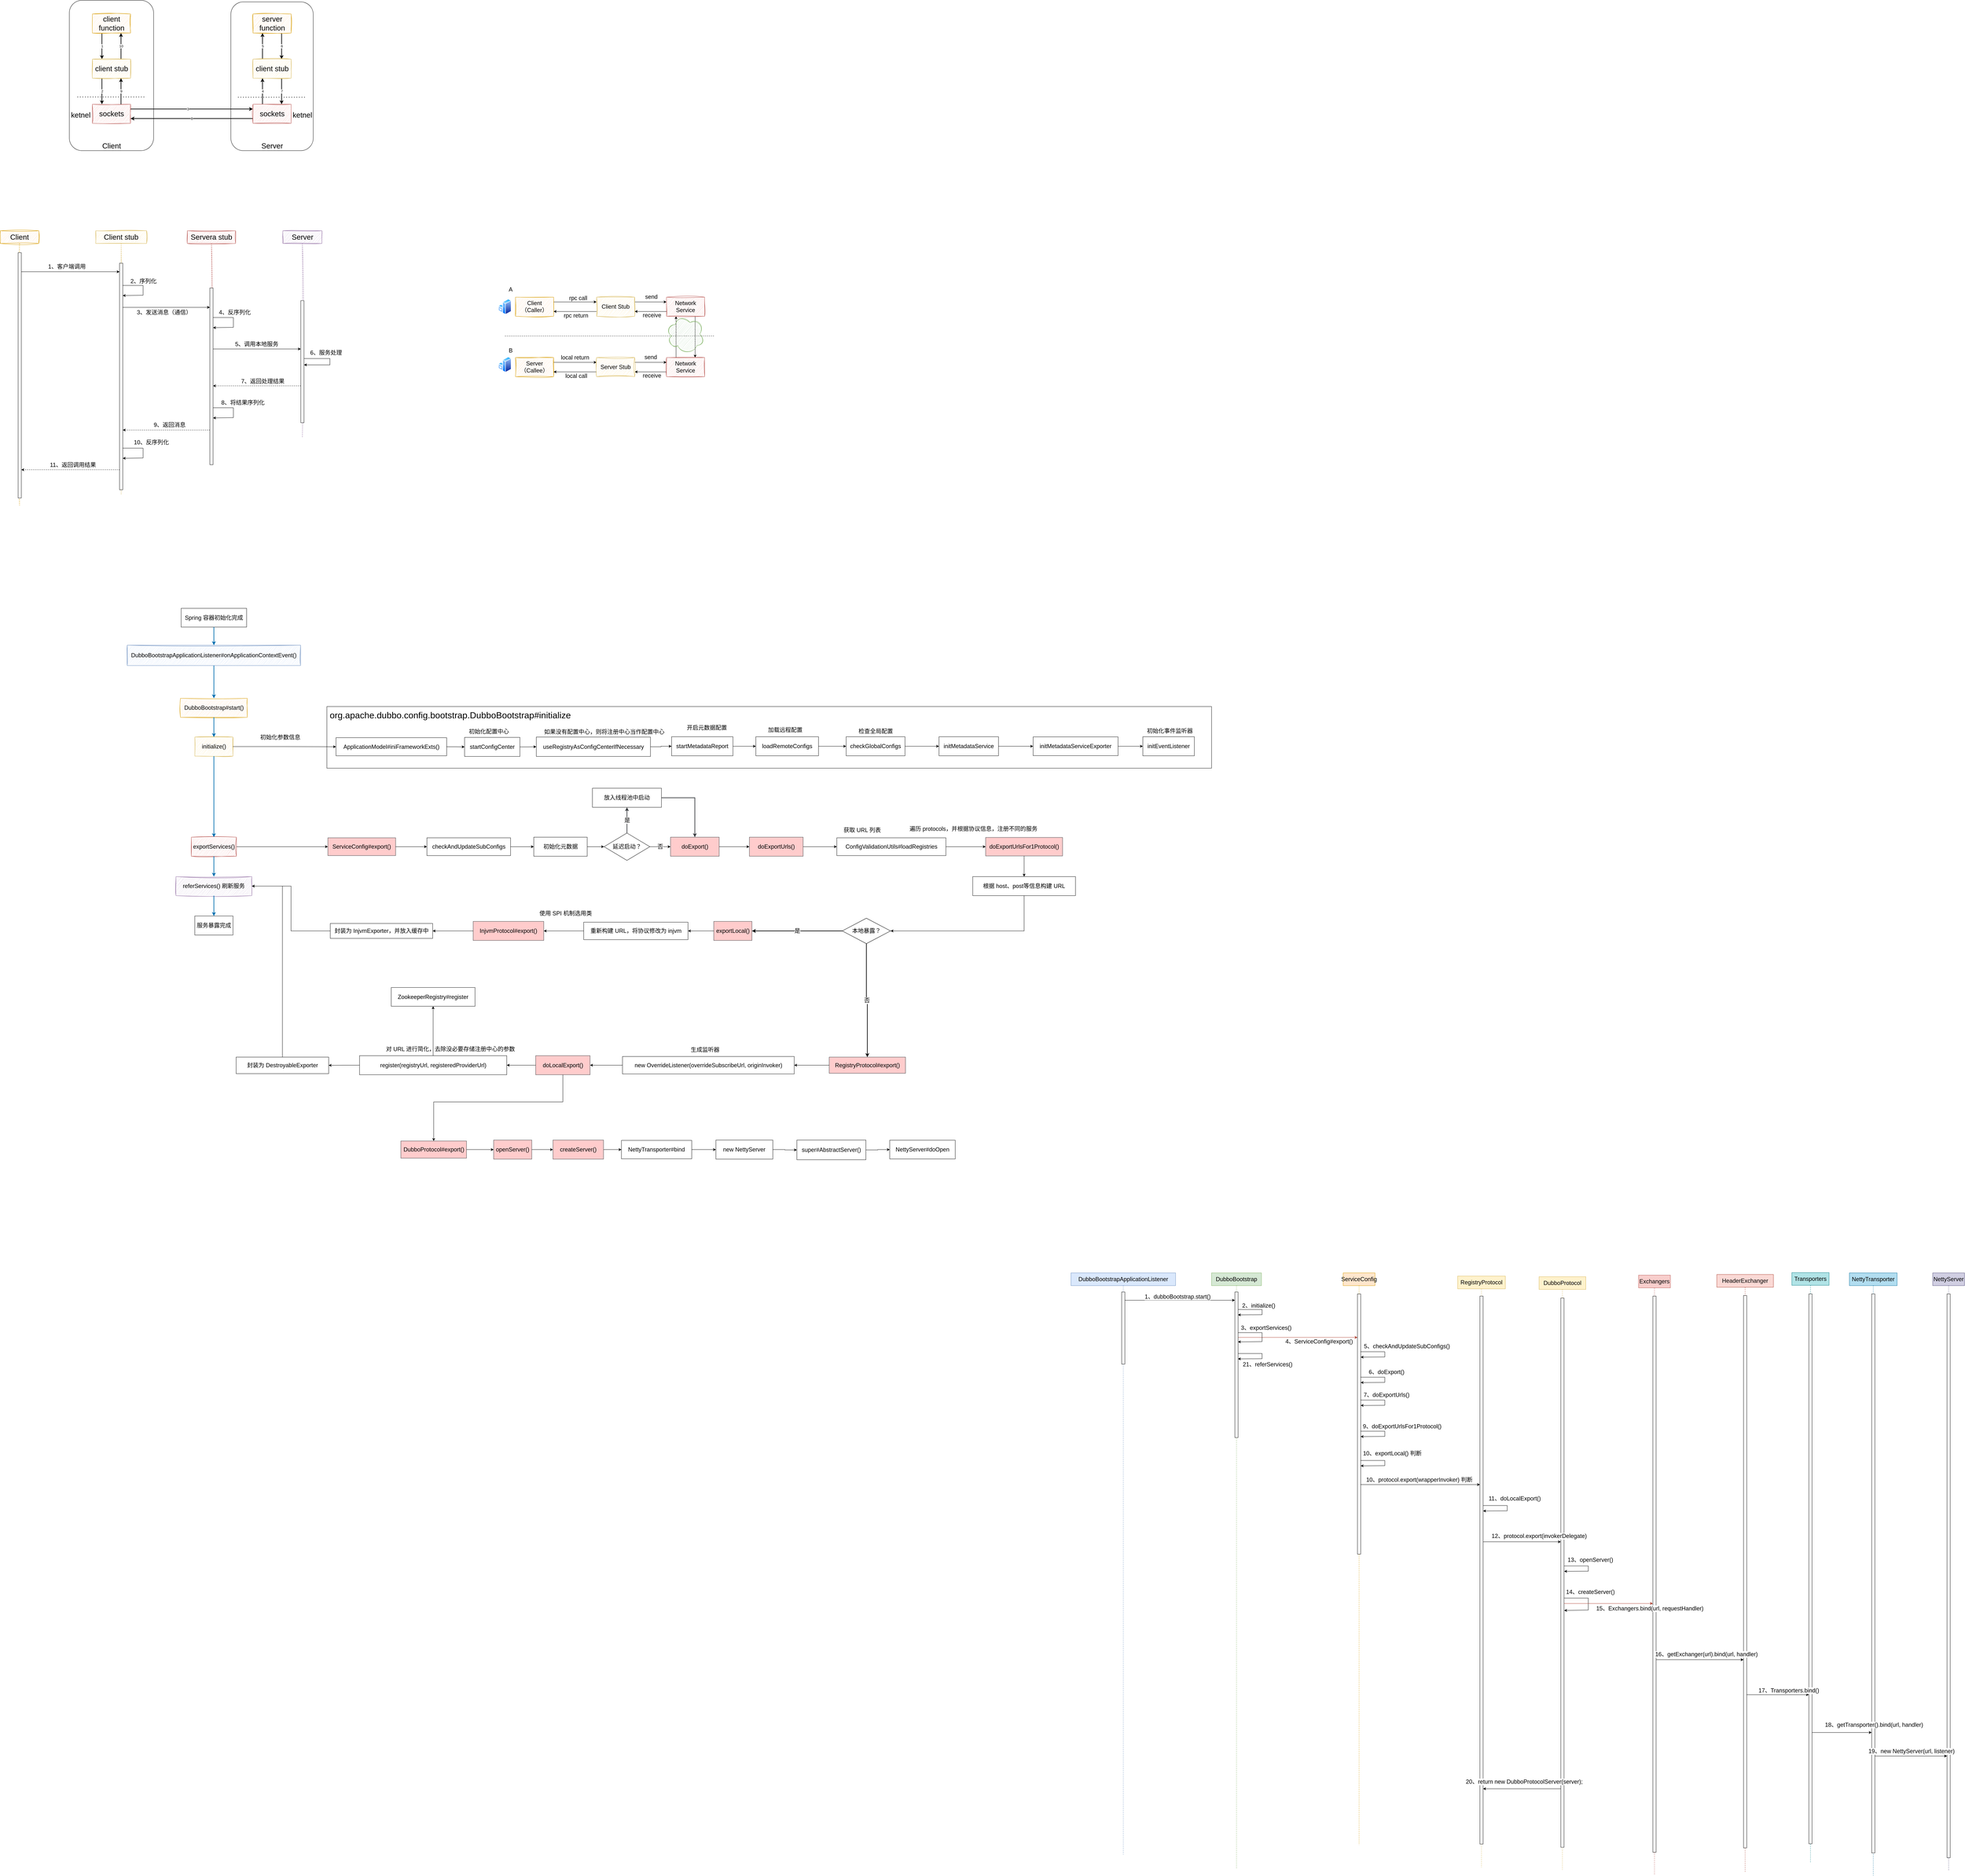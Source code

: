 <mxfile version="21.3.8" type="github">
  <diagram name="第 1 页" id="ynguHaI6anqF9o0DFnpZ">
    <mxGraphModel dx="3694" dy="1736" grid="0" gridSize="10" guides="1" tooltips="1" connect="1" arrows="1" fold="1" page="0" pageScale="1" pageWidth="827" pageHeight="1169" background="#ffffff" math="0" shadow="0">
      <root>
        <mxCell id="0" />
        <mxCell id="1" parent="0" />
        <mxCell id="4JavY6HXAWyGMQBlU3e4-26" value="" style="endArrow=none;dashed=1;html=1;rounded=0;" parent="1" edge="1">
          <mxGeometry width="50" height="50" relative="1" as="geometry">
            <mxPoint x="1264" y="1267.21" as="sourcePoint" />
            <mxPoint x="1924" y="1267" as="targetPoint" />
          </mxGeometry>
        </mxCell>
        <mxCell id="4JavY6HXAWyGMQBlU3e4-13" style="edgeStyle=orthogonalEdgeStyle;rounded=0;orthogonalLoop=1;jettySize=auto;html=1;exitX=0.75;exitY=1;exitDx=0;exitDy=0;entryX=0.75;entryY=0;entryDx=0;entryDy=0;" parent="1" source="4JavY6HXAWyGMQBlU3e4-10" target="4JavY6HXAWyGMQBlU3e4-5" edge="1">
          <mxGeometry relative="1" as="geometry" />
        </mxCell>
        <mxCell id="4JavY6HXAWyGMQBlU3e4-18" style="edgeStyle=orthogonalEdgeStyle;rounded=0;orthogonalLoop=1;jettySize=auto;html=1;exitX=0.25;exitY=0;exitDx=0;exitDy=0;entryX=0.25;entryY=1;entryDx=0;entryDy=0;" parent="1" source="4JavY6HXAWyGMQBlU3e4-5" target="4JavY6HXAWyGMQBlU3e4-10" edge="1">
          <mxGeometry relative="1" as="geometry" />
        </mxCell>
        <mxCell id="WNuXEq5mow0dsCHCeVzA-1" value="" style="rounded=1;whiteSpace=wrap;html=1;" parent="1" vertex="1">
          <mxGeometry x="-106" y="211" width="265" height="473" as="geometry" />
        </mxCell>
        <mxCell id="WNuXEq5mow0dsCHCeVzA-11" value="1" style="edgeStyle=orthogonalEdgeStyle;rounded=0;orthogonalLoop=1;jettySize=auto;html=1;exitX=0.25;exitY=1;exitDx=0;exitDy=0;entryX=0.25;entryY=0;entryDx=0;entryDy=0;strokeWidth=2;" parent="1" source="WNuXEq5mow0dsCHCeVzA-2" target="WNuXEq5mow0dsCHCeVzA-5" edge="1">
          <mxGeometry relative="1" as="geometry" />
        </mxCell>
        <mxCell id="WNuXEq5mow0dsCHCeVzA-2" value="client function" style="rounded=0;whiteSpace=wrap;html=1;fontSize=23;fillColor=#ffe6cc;strokeColor=#d79b00;sketch=1;curveFitting=1;jiggle=2;shadow=0;glass=0;" parent="1" vertex="1">
          <mxGeometry x="-33.5" y="254" width="120" height="60" as="geometry" />
        </mxCell>
        <mxCell id="WNuXEq5mow0dsCHCeVzA-3" value="" style="rounded=1;whiteSpace=wrap;html=1;" parent="1" vertex="1">
          <mxGeometry x="402" y="216" width="259" height="468" as="geometry" />
        </mxCell>
        <mxCell id="WNuXEq5mow0dsCHCeVzA-16" value="6" style="edgeStyle=orthogonalEdgeStyle;rounded=0;orthogonalLoop=1;jettySize=auto;html=1;exitX=0.75;exitY=1;exitDx=0;exitDy=0;entryX=0.75;entryY=0;entryDx=0;entryDy=0;strokeWidth=2;" parent="1" source="WNuXEq5mow0dsCHCeVzA-4" target="WNuXEq5mow0dsCHCeVzA-7" edge="1">
          <mxGeometry relative="1" as="geometry" />
        </mxCell>
        <mxCell id="WNuXEq5mow0dsCHCeVzA-4" value="server function" style="rounded=0;whiteSpace=wrap;html=1;fontSize=23;fillColor=#ffe6cc;strokeColor=#d79b00;sketch=1;curveFitting=1;jiggle=2;shadow=0;glass=0;" parent="1" vertex="1">
          <mxGeometry x="471.5" y="254" width="120" height="60" as="geometry" />
        </mxCell>
        <mxCell id="WNuXEq5mow0dsCHCeVzA-12" value="2" style="edgeStyle=orthogonalEdgeStyle;rounded=0;orthogonalLoop=1;jettySize=auto;html=1;exitX=0.25;exitY=1;exitDx=0;exitDy=0;entryX=0.25;entryY=0;entryDx=0;entryDy=0;strokeWidth=2;" parent="1" source="WNuXEq5mow0dsCHCeVzA-5" target="WNuXEq5mow0dsCHCeVzA-6" edge="1">
          <mxGeometry relative="1" as="geometry" />
        </mxCell>
        <mxCell id="WNuXEq5mow0dsCHCeVzA-20" value="10" style="edgeStyle=orthogonalEdgeStyle;rounded=0;orthogonalLoop=1;jettySize=auto;html=1;exitX=0.75;exitY=0;exitDx=0;exitDy=0;entryX=0.75;entryY=1;entryDx=0;entryDy=0;strokeWidth=2;" parent="1" source="WNuXEq5mow0dsCHCeVzA-5" target="WNuXEq5mow0dsCHCeVzA-2" edge="1">
          <mxGeometry relative="1" as="geometry" />
        </mxCell>
        <mxCell id="WNuXEq5mow0dsCHCeVzA-5" value="client stub" style="rounded=0;whiteSpace=wrap;html=1;fontSize=23;fillColor=#fff2cc;strokeColor=#d6b656;sketch=1;curveFitting=1;jiggle=2;" parent="1" vertex="1">
          <mxGeometry x="-33.5" y="396" width="120" height="60" as="geometry" />
        </mxCell>
        <mxCell id="WNuXEq5mow0dsCHCeVzA-13" style="edgeStyle=orthogonalEdgeStyle;rounded=0;orthogonalLoop=1;jettySize=auto;html=1;exitX=1;exitY=0.25;exitDx=0;exitDy=0;entryX=0;entryY=0.25;entryDx=0;entryDy=0;strokeWidth=2;" parent="1" source="WNuXEq5mow0dsCHCeVzA-6" target="WNuXEq5mow0dsCHCeVzA-8" edge="1">
          <mxGeometry relative="1" as="geometry" />
        </mxCell>
        <mxCell id="WNuXEq5mow0dsCHCeVzA-21" value="3" style="edgeLabel;html=1;align=center;verticalAlign=middle;resizable=0;points=[];" parent="WNuXEq5mow0dsCHCeVzA-13" vertex="1" connectable="0">
          <mxGeometry x="-0.065" relative="1" as="geometry">
            <mxPoint as="offset" />
          </mxGeometry>
        </mxCell>
        <mxCell id="WNuXEq5mow0dsCHCeVzA-19" value="9" style="edgeStyle=orthogonalEdgeStyle;rounded=0;orthogonalLoop=1;jettySize=auto;html=1;exitX=0.75;exitY=0;exitDx=0;exitDy=0;entryX=0.75;entryY=1;entryDx=0;entryDy=0;strokeWidth=2;" parent="1" source="WNuXEq5mow0dsCHCeVzA-6" target="WNuXEq5mow0dsCHCeVzA-5" edge="1">
          <mxGeometry relative="1" as="geometry" />
        </mxCell>
        <mxCell id="WNuXEq5mow0dsCHCeVzA-6" value="sockets" style="rounded=0;whiteSpace=wrap;html=1;fontSize=23;fillColor=#f8cecc;strokeColor=#b85450;sketch=1;curveFitting=1;jiggle=2;" parent="1" vertex="1">
          <mxGeometry x="-33.5" y="538" width="120" height="60" as="geometry" />
        </mxCell>
        <mxCell id="WNuXEq5mow0dsCHCeVzA-15" value="5" style="edgeStyle=orthogonalEdgeStyle;rounded=0;orthogonalLoop=1;jettySize=auto;html=1;exitX=0.25;exitY=0;exitDx=0;exitDy=0;entryX=0.25;entryY=1;entryDx=0;entryDy=0;strokeWidth=2;" parent="1" source="WNuXEq5mow0dsCHCeVzA-7" target="WNuXEq5mow0dsCHCeVzA-4" edge="1">
          <mxGeometry relative="1" as="geometry" />
        </mxCell>
        <mxCell id="WNuXEq5mow0dsCHCeVzA-17" value="7" style="edgeStyle=orthogonalEdgeStyle;rounded=0;orthogonalLoop=1;jettySize=auto;html=1;exitX=0.75;exitY=1;exitDx=0;exitDy=0;entryX=0.75;entryY=0;entryDx=0;entryDy=0;strokeWidth=2;" parent="1" source="WNuXEq5mow0dsCHCeVzA-7" target="WNuXEq5mow0dsCHCeVzA-8" edge="1">
          <mxGeometry relative="1" as="geometry" />
        </mxCell>
        <mxCell id="WNuXEq5mow0dsCHCeVzA-7" value="client stub" style="rounded=0;whiteSpace=wrap;html=1;fontSize=23;fillColor=#fff2cc;strokeColor=#d6b656;sketch=1;curveFitting=1;jiggle=2;" parent="1" vertex="1">
          <mxGeometry x="471.5" y="396" width="120" height="60" as="geometry" />
        </mxCell>
        <mxCell id="WNuXEq5mow0dsCHCeVzA-14" value="4" style="edgeStyle=orthogonalEdgeStyle;rounded=0;orthogonalLoop=1;jettySize=auto;html=1;exitX=0.25;exitY=0;exitDx=0;exitDy=0;entryX=0.25;entryY=1;entryDx=0;entryDy=0;strokeWidth=2;" parent="1" source="WNuXEq5mow0dsCHCeVzA-8" target="WNuXEq5mow0dsCHCeVzA-7" edge="1">
          <mxGeometry relative="1" as="geometry" />
        </mxCell>
        <mxCell id="WNuXEq5mow0dsCHCeVzA-18" value="8" style="edgeStyle=orthogonalEdgeStyle;rounded=0;orthogonalLoop=1;jettySize=auto;html=1;exitX=0;exitY=0.75;exitDx=0;exitDy=0;entryX=1;entryY=0.75;entryDx=0;entryDy=0;strokeWidth=2;" parent="1" source="WNuXEq5mow0dsCHCeVzA-8" target="WNuXEq5mow0dsCHCeVzA-6" edge="1">
          <mxGeometry relative="1" as="geometry" />
        </mxCell>
        <mxCell id="WNuXEq5mow0dsCHCeVzA-8" value="sockets" style="rounded=0;whiteSpace=wrap;html=1;fontSize=23;fillColor=#f8cecc;strokeColor=#b85450;sketch=1;curveFitting=1;jiggle=2;" parent="1" vertex="1">
          <mxGeometry x="471.5" y="538" width="120" height="60" as="geometry" />
        </mxCell>
        <mxCell id="WNuXEq5mow0dsCHCeVzA-9" value="Client" style="text;html=1;strokeColor=none;fillColor=none;align=center;verticalAlign=middle;whiteSpace=wrap;rounded=0;fontSize=23;" parent="1" vertex="1">
          <mxGeometry x="-3.5" y="654" width="60" height="30" as="geometry" />
        </mxCell>
        <mxCell id="WNuXEq5mow0dsCHCeVzA-10" value="Server" style="text;html=1;strokeColor=none;fillColor=none;align=center;verticalAlign=middle;whiteSpace=wrap;rounded=0;fontSize=23;" parent="1" vertex="1">
          <mxGeometry x="501.5" y="654" width="60" height="30" as="geometry" />
        </mxCell>
        <mxCell id="WNuXEq5mow0dsCHCeVzA-22" value="" style="endArrow=none;dashed=1;html=1;dashPattern=1 3;strokeWidth=2;rounded=0;" parent="1" edge="1">
          <mxGeometry width="50" height="50" relative="1" as="geometry">
            <mxPoint x="-80.5" y="515" as="sourcePoint" />
            <mxPoint x="133.5" y="515" as="targetPoint" />
          </mxGeometry>
        </mxCell>
        <mxCell id="WNuXEq5mow0dsCHCeVzA-23" value="" style="endArrow=none;dashed=1;html=1;dashPattern=1 3;strokeWidth=2;rounded=0;" parent="1" edge="1">
          <mxGeometry width="50" height="50" relative="1" as="geometry">
            <mxPoint x="424.5" y="516" as="sourcePoint" />
            <mxPoint x="638.5" y="516" as="targetPoint" />
          </mxGeometry>
        </mxCell>
        <mxCell id="WNuXEq5mow0dsCHCeVzA-24" value="&lt;font style=&quot;font-size: 23px;&quot;&gt;ketnel&lt;/font&gt;" style="text;html=1;strokeColor=none;fillColor=none;align=center;verticalAlign=middle;whiteSpace=wrap;rounded=0;" parent="1" vertex="1">
          <mxGeometry x="-100" y="557" width="60" height="30" as="geometry" />
        </mxCell>
        <mxCell id="WNuXEq5mow0dsCHCeVzA-25" value="&lt;font style=&quot;font-size: 23px;&quot;&gt;ketnel&lt;/font&gt;" style="text;html=1;strokeColor=none;fillColor=none;align=center;verticalAlign=middle;whiteSpace=wrap;rounded=0;" parent="1" vertex="1">
          <mxGeometry x="597" y="557" width="60" height="30" as="geometry" />
        </mxCell>
        <mxCell id="0BuADrquEKOu1tJ5kKiF-7" value="Client" style="shape=umlLifeline;perimeter=lifelinePerimeter;whiteSpace=wrap;html=1;container=1;dropTarget=0;collapsible=0;recursiveResize=0;outlineConnect=0;portConstraint=eastwest;newEdgeStyle={&quot;edgeStyle&quot;:&quot;elbowEdgeStyle&quot;,&quot;elbow&quot;:&quot;vertical&quot;,&quot;curved&quot;:0,&quot;rounded&quot;:0};fontSize=23;fillColor=#ffe6cc;strokeColor=#d79b00;shadow=0;sketch=1;curveFitting=1;jiggle=2;" parent="1" vertex="1">
          <mxGeometry x="-323" y="936" width="121" height="864" as="geometry" />
        </mxCell>
        <mxCell id="0BuADrquEKOu1tJ5kKiF-42" value="" style="html=1;points=[];perimeter=orthogonalPerimeter;outlineConnect=0;targetShapes=umlLifeline;portConstraint=eastwest;newEdgeStyle={&quot;edgeStyle&quot;:&quot;elbowEdgeStyle&quot;,&quot;elbow&quot;:&quot;vertical&quot;,&quot;curved&quot;:0,&quot;rounded&quot;:0};" parent="0BuADrquEKOu1tJ5kKiF-7" vertex="1">
          <mxGeometry x="56" y="69" width="10" height="772" as="geometry" />
        </mxCell>
        <mxCell id="0BuADrquEKOu1tJ5kKiF-15" value="Client stub" style="shape=umlLifeline;perimeter=lifelinePerimeter;whiteSpace=wrap;html=1;container=1;dropTarget=0;collapsible=0;recursiveResize=0;outlineConnect=0;portConstraint=eastwest;newEdgeStyle={&quot;edgeStyle&quot;:&quot;elbowEdgeStyle&quot;,&quot;elbow&quot;:&quot;vertical&quot;,&quot;curved&quot;:0,&quot;rounded&quot;:0};fontSize=23;fillColor=#fff2cc;strokeColor=#d6b656;sketch=1;curveFitting=1;jiggle=2;" parent="1" vertex="1">
          <mxGeometry x="-23" y="936" width="160" height="831" as="geometry" />
        </mxCell>
        <mxCell id="0BuADrquEKOu1tJ5kKiF-43" value="" style="html=1;points=[];perimeter=orthogonalPerimeter;outlineConnect=0;targetShapes=umlLifeline;portConstraint=eastwest;newEdgeStyle={&quot;edgeStyle&quot;:&quot;elbowEdgeStyle&quot;,&quot;elbow&quot;:&quot;vertical&quot;,&quot;curved&quot;:0,&quot;rounded&quot;:0};" parent="0BuADrquEKOu1tJ5kKiF-15" vertex="1">
          <mxGeometry x="75" y="102" width="10" height="713" as="geometry" />
        </mxCell>
        <mxCell id="0BuADrquEKOu1tJ5kKiF-16" value="Servera&amp;nbsp;stub" style="shape=umlLifeline;perimeter=lifelinePerimeter;whiteSpace=wrap;html=1;container=1;dropTarget=0;collapsible=0;recursiveResize=0;outlineConnect=0;portConstraint=eastwest;newEdgeStyle={&quot;edgeStyle&quot;:&quot;elbowEdgeStyle&quot;,&quot;elbow&quot;:&quot;vertical&quot;,&quot;curved&quot;:0,&quot;rounded&quot;:0};fontSize=23;fillColor=#f8cecc;strokeColor=#b85450;sketch=1;curveFitting=1;jiggle=2;" parent="1" vertex="1">
          <mxGeometry x="265" y="936" width="152" height="736" as="geometry" />
        </mxCell>
        <mxCell id="0BuADrquEKOu1tJ5kKiF-49" value="" style="html=1;points=[];perimeter=orthogonalPerimeter;outlineConnect=0;targetShapes=umlLifeline;portConstraint=eastwest;newEdgeStyle={&quot;edgeStyle&quot;:&quot;elbowEdgeStyle&quot;,&quot;elbow&quot;:&quot;vertical&quot;,&quot;curved&quot;:0,&quot;rounded&quot;:0};" parent="0BuADrquEKOu1tJ5kKiF-16" vertex="1">
          <mxGeometry x="71" y="180" width="10" height="556" as="geometry" />
        </mxCell>
        <mxCell id="0BuADrquEKOu1tJ5kKiF-17" value="Server" style="shape=umlLifeline;perimeter=lifelinePerimeter;whiteSpace=wrap;html=1;container=1;dropTarget=0;collapsible=0;recursiveResize=0;outlineConnect=0;portConstraint=eastwest;newEdgeStyle={&quot;edgeStyle&quot;:&quot;elbowEdgeStyle&quot;,&quot;elbow&quot;:&quot;vertical&quot;,&quot;curved&quot;:0,&quot;rounded&quot;:0};fontSize=23;fillColor=#e1d5e7;strokeColor=#9673a6;sketch=1;curveFitting=1;jiggle=2;" parent="1" vertex="1">
          <mxGeometry x="565.5" y="936" width="123" height="650" as="geometry" />
        </mxCell>
        <mxCell id="0BuADrquEKOu1tJ5kKiF-56" value="" style="html=1;points=[];perimeter=orthogonalPerimeter;outlineConnect=0;targetShapes=umlLifeline;portConstraint=eastwest;newEdgeStyle={&quot;edgeStyle&quot;:&quot;elbowEdgeStyle&quot;,&quot;elbow&quot;:&quot;vertical&quot;,&quot;curved&quot;:0,&quot;rounded&quot;:0};" parent="0BuADrquEKOu1tJ5kKiF-17" vertex="1">
          <mxGeometry x="56.5" y="220" width="10" height="384" as="geometry" />
        </mxCell>
        <mxCell id="0BuADrquEKOu1tJ5kKiF-59" style="edgeStyle=elbowEdgeStyle;rounded=0;orthogonalLoop=1;jettySize=auto;html=1;elbow=vertical;curved=0;" parent="0BuADrquEKOu1tJ5kKiF-17" source="0BuADrquEKOu1tJ5kKiF-56" target="0BuADrquEKOu1tJ5kKiF-56" edge="1">
          <mxGeometry relative="1" as="geometry">
            <Array as="points">
              <mxPoint x="148" y="410" />
            </Array>
          </mxGeometry>
        </mxCell>
        <mxCell id="0BuADrquEKOu1tJ5kKiF-60" value="&lt;font style=&quot;font-size: 18px;&quot;&gt;6、服务处理&lt;/font&gt;" style="edgeLabel;html=1;align=center;verticalAlign=middle;resizable=0;points=[];" parent="0BuADrquEKOu1tJ5kKiF-59" vertex="1" connectable="0">
          <mxGeometry x="-0.455" relative="1" as="geometry">
            <mxPoint x="19" y="-18" as="offset" />
          </mxGeometry>
        </mxCell>
        <mxCell id="0BuADrquEKOu1tJ5kKiF-47" style="edgeStyle=elbowEdgeStyle;rounded=0;orthogonalLoop=1;jettySize=auto;html=1;elbow=vertical;curved=0;" parent="1" source="0BuADrquEKOu1tJ5kKiF-42" target="0BuADrquEKOu1tJ5kKiF-43" edge="1">
          <mxGeometry relative="1" as="geometry">
            <Array as="points">
              <mxPoint x="-37" y="1065" />
              <mxPoint x="-97" y="1097" />
            </Array>
          </mxGeometry>
        </mxCell>
        <mxCell id="0BuADrquEKOu1tJ5kKiF-48" value="&lt;font style=&quot;font-size: 18px;&quot;&gt;1、客户端调用&lt;/font&gt;" style="edgeLabel;html=1;align=center;verticalAlign=middle;resizable=0;points=[];" parent="0BuADrquEKOu1tJ5kKiF-47" vertex="1" connectable="0">
          <mxGeometry x="0.108" relative="1" as="geometry">
            <mxPoint x="-28" y="-16" as="offset" />
          </mxGeometry>
        </mxCell>
        <mxCell id="0BuADrquEKOu1tJ5kKiF-52" style="edgeStyle=elbowEdgeStyle;rounded=0;orthogonalLoop=1;jettySize=auto;html=1;elbow=vertical;curved=0;" parent="1" source="0BuADrquEKOu1tJ5kKiF-43" target="0BuADrquEKOu1tJ5kKiF-49" edge="1">
          <mxGeometry relative="1" as="geometry">
            <Array as="points">
              <mxPoint x="262" y="1177" />
            </Array>
          </mxGeometry>
        </mxCell>
        <mxCell id="0BuADrquEKOu1tJ5kKiF-53" value="&lt;font style=&quot;font-size: 18px;&quot;&gt;3、发送消息（通信）&lt;/font&gt;" style="edgeLabel;html=1;align=center;verticalAlign=middle;resizable=0;points=[];" parent="0BuADrquEKOu1tJ5kKiF-52" vertex="1" connectable="0">
          <mxGeometry x="-0.055" relative="1" as="geometry">
            <mxPoint y="16" as="offset" />
          </mxGeometry>
        </mxCell>
        <mxCell id="0BuADrquEKOu1tJ5kKiF-57" style="edgeStyle=elbowEdgeStyle;rounded=0;orthogonalLoop=1;jettySize=auto;html=1;elbow=vertical;curved=0;" parent="1" source="0BuADrquEKOu1tJ5kKiF-49" target="0BuADrquEKOu1tJ5kKiF-56" edge="1">
          <mxGeometry relative="1" as="geometry">
            <Array as="points">
              <mxPoint x="559" y="1308" />
              <mxPoint x="513" y="1437" />
              <mxPoint x="519" y="1308" />
            </Array>
          </mxGeometry>
        </mxCell>
        <mxCell id="0BuADrquEKOu1tJ5kKiF-58" value="&lt;font style=&quot;font-size: 18px;&quot;&gt;5、调用本地服务&lt;/font&gt;" style="edgeLabel;html=1;align=center;verticalAlign=middle;resizable=0;points=[];" parent="0BuADrquEKOu1tJ5kKiF-57" vertex="1" connectable="0">
          <mxGeometry x="0.05" y="-4" relative="1" as="geometry">
            <mxPoint x="-8" y="-19" as="offset" />
          </mxGeometry>
        </mxCell>
        <mxCell id="0BuADrquEKOu1tJ5kKiF-67" style="edgeStyle=elbowEdgeStyle;rounded=0;orthogonalLoop=1;jettySize=auto;html=1;elbow=vertical;curved=0;dashed=1;" parent="1" source="0BuADrquEKOu1tJ5kKiF-56" target="0BuADrquEKOu1tJ5kKiF-49" edge="1">
          <mxGeometry relative="1" as="geometry">
            <Array as="points">
              <mxPoint x="566" y="1424" />
              <mxPoint x="513" y="1503" />
            </Array>
          </mxGeometry>
        </mxCell>
        <mxCell id="0BuADrquEKOu1tJ5kKiF-68" value="&lt;font style=&quot;font-size: 18px;&quot;&gt;7、返回处理结果&lt;/font&gt;" style="edgeLabel;html=1;align=center;verticalAlign=middle;resizable=0;points=[];" parent="0BuADrquEKOu1tJ5kKiF-67" vertex="1" connectable="0">
          <mxGeometry x="-0.244" y="-1" relative="1" as="geometry">
            <mxPoint x="-16" y="-13" as="offset" />
          </mxGeometry>
        </mxCell>
        <mxCell id="0BuADrquEKOu1tJ5kKiF-80" value="" style="group" parent="1" vertex="1" connectable="0">
          <mxGeometry x="62" y="1108" width="64" height="32" as="geometry" />
        </mxCell>
        <mxCell id="0BuADrquEKOu1tJ5kKiF-77" value="" style="endArrow=classic;html=1;rounded=0;" parent="0BuADrquEKOu1tJ5kKiF-80" edge="1">
          <mxGeometry width="50" height="50" relative="1" as="geometry">
            <mxPoint x="64" y="31" as="sourcePoint" />
            <mxPoint y="32" as="targetPoint" />
          </mxGeometry>
        </mxCell>
        <mxCell id="0BuADrquEKOu1tJ5kKiF-78" value="" style="endArrow=none;html=1;rounded=0;" parent="0BuADrquEKOu1tJ5kKiF-80" edge="1">
          <mxGeometry width="50" height="50" relative="1" as="geometry">
            <mxPoint as="sourcePoint" />
            <mxPoint x="64" as="targetPoint" />
          </mxGeometry>
        </mxCell>
        <mxCell id="0BuADrquEKOu1tJ5kKiF-79" value="" style="endArrow=none;html=1;rounded=0;" parent="0BuADrquEKOu1tJ5kKiF-80" edge="1">
          <mxGeometry width="50" height="50" relative="1" as="geometry">
            <mxPoint x="64" y="31" as="sourcePoint" />
            <mxPoint x="64" as="targetPoint" />
          </mxGeometry>
        </mxCell>
        <mxCell id="0BuADrquEKOu1tJ5kKiF-81" value="&lt;font style=&quot;font-size: 18px;&quot;&gt;2、序列化&lt;/font&gt;" style="text;html=1;strokeColor=none;fillColor=none;align=center;verticalAlign=middle;whiteSpace=wrap;rounded=0;" parent="1" vertex="1">
          <mxGeometry x="76" y="1083" width="103" height="23" as="geometry" />
        </mxCell>
        <mxCell id="0BuADrquEKOu1tJ5kKiF-84" value="" style="group" parent="1" vertex="1" connectable="0">
          <mxGeometry x="346" y="1209" width="64" height="32" as="geometry" />
        </mxCell>
        <mxCell id="0BuADrquEKOu1tJ5kKiF-85" value="" style="endArrow=classic;html=1;rounded=0;" parent="0BuADrquEKOu1tJ5kKiF-84" edge="1">
          <mxGeometry width="50" height="50" relative="1" as="geometry">
            <mxPoint x="64" y="31" as="sourcePoint" />
            <mxPoint y="32" as="targetPoint" />
          </mxGeometry>
        </mxCell>
        <mxCell id="0BuADrquEKOu1tJ5kKiF-86" value="" style="endArrow=none;html=1;rounded=0;" parent="0BuADrquEKOu1tJ5kKiF-84" edge="1">
          <mxGeometry width="50" height="50" relative="1" as="geometry">
            <mxPoint as="sourcePoint" />
            <mxPoint x="64" as="targetPoint" />
          </mxGeometry>
        </mxCell>
        <mxCell id="0BuADrquEKOu1tJ5kKiF-87" value="" style="endArrow=none;html=1;rounded=0;" parent="0BuADrquEKOu1tJ5kKiF-84" edge="1">
          <mxGeometry width="50" height="50" relative="1" as="geometry">
            <mxPoint x="64" y="31" as="sourcePoint" />
            <mxPoint x="64" as="targetPoint" />
          </mxGeometry>
        </mxCell>
        <mxCell id="0BuADrquEKOu1tJ5kKiF-88" value="&lt;font style=&quot;font-size: 18px;&quot;&gt;4、反序列化&lt;/font&gt;" style="text;html=1;strokeColor=none;fillColor=none;align=center;verticalAlign=middle;whiteSpace=wrap;rounded=0;" parent="1" vertex="1">
          <mxGeometry x="358" y="1180" width="113" height="25" as="geometry" />
        </mxCell>
        <mxCell id="0BuADrquEKOu1tJ5kKiF-90" value="" style="group" parent="1" vertex="1" connectable="0">
          <mxGeometry x="346" y="1493" width="64" height="32" as="geometry" />
        </mxCell>
        <mxCell id="0BuADrquEKOu1tJ5kKiF-91" value="" style="endArrow=classic;html=1;rounded=0;" parent="0BuADrquEKOu1tJ5kKiF-90" edge="1">
          <mxGeometry width="50" height="50" relative="1" as="geometry">
            <mxPoint x="64" y="31" as="sourcePoint" />
            <mxPoint y="32" as="targetPoint" />
          </mxGeometry>
        </mxCell>
        <mxCell id="0BuADrquEKOu1tJ5kKiF-92" value="" style="endArrow=none;html=1;rounded=0;" parent="0BuADrquEKOu1tJ5kKiF-90" edge="1">
          <mxGeometry width="50" height="50" relative="1" as="geometry">
            <mxPoint as="sourcePoint" />
            <mxPoint x="64" as="targetPoint" />
          </mxGeometry>
        </mxCell>
        <mxCell id="0BuADrquEKOu1tJ5kKiF-93" value="" style="endArrow=none;html=1;rounded=0;" parent="0BuADrquEKOu1tJ5kKiF-90" edge="1">
          <mxGeometry width="50" height="50" relative="1" as="geometry">
            <mxPoint x="64" y="31" as="sourcePoint" />
            <mxPoint x="64" as="targetPoint" />
          </mxGeometry>
        </mxCell>
        <mxCell id="0BuADrquEKOu1tJ5kKiF-94" value="&lt;font style=&quot;font-size: 18px;&quot;&gt;8、将结果序列化&lt;/font&gt;" style="text;html=1;strokeColor=none;fillColor=none;align=center;verticalAlign=middle;whiteSpace=wrap;rounded=0;" parent="1" vertex="1">
          <mxGeometry x="358" y="1463" width="164" height="28" as="geometry" />
        </mxCell>
        <mxCell id="0BuADrquEKOu1tJ5kKiF-95" style="edgeStyle=elbowEdgeStyle;rounded=0;orthogonalLoop=1;jettySize=auto;html=1;elbow=vertical;curved=0;dashed=1;" parent="1" source="0BuADrquEKOu1tJ5kKiF-49" target="0BuADrquEKOu1tJ5kKiF-43" edge="1">
          <mxGeometry relative="1" as="geometry">
            <Array as="points">
              <mxPoint x="228" y="1563" />
            </Array>
          </mxGeometry>
        </mxCell>
        <mxCell id="0BuADrquEKOu1tJ5kKiF-96" value="&lt;font style=&quot;font-size: 18px;&quot;&gt;9、返回消息&lt;/font&gt;" style="edgeLabel;html=1;align=center;verticalAlign=middle;resizable=0;points=[];" parent="0BuADrquEKOu1tJ5kKiF-95" vertex="1" connectable="0">
          <mxGeometry x="-0.076" y="-1" relative="1" as="geometry">
            <mxPoint x="-1" y="-15" as="offset" />
          </mxGeometry>
        </mxCell>
        <mxCell id="0BuADrquEKOu1tJ5kKiF-97" value="" style="group" parent="1" vertex="1" connectable="0">
          <mxGeometry x="62" y="1620" width="64" height="32" as="geometry" />
        </mxCell>
        <mxCell id="0BuADrquEKOu1tJ5kKiF-98" value="" style="endArrow=classic;html=1;rounded=0;" parent="0BuADrquEKOu1tJ5kKiF-97" edge="1">
          <mxGeometry width="50" height="50" relative="1" as="geometry">
            <mxPoint x="64" y="31" as="sourcePoint" />
            <mxPoint y="32" as="targetPoint" />
          </mxGeometry>
        </mxCell>
        <mxCell id="0BuADrquEKOu1tJ5kKiF-99" value="" style="endArrow=none;html=1;rounded=0;" parent="0BuADrquEKOu1tJ5kKiF-97" edge="1">
          <mxGeometry width="50" height="50" relative="1" as="geometry">
            <mxPoint as="sourcePoint" />
            <mxPoint x="64" as="targetPoint" />
          </mxGeometry>
        </mxCell>
        <mxCell id="0BuADrquEKOu1tJ5kKiF-100" value="" style="endArrow=none;html=1;rounded=0;" parent="0BuADrquEKOu1tJ5kKiF-97" edge="1">
          <mxGeometry width="50" height="50" relative="1" as="geometry">
            <mxPoint x="64" y="31" as="sourcePoint" />
            <mxPoint x="64" as="targetPoint" />
          </mxGeometry>
        </mxCell>
        <mxCell id="0BuADrquEKOu1tJ5kKiF-101" value="&lt;font style=&quot;font-size: 18px;&quot;&gt;10、反序列化&lt;/font&gt;" style="text;html=1;strokeColor=none;fillColor=none;align=center;verticalAlign=middle;whiteSpace=wrap;rounded=0;" parent="1" vertex="1">
          <mxGeometry x="70" y="1588" width="164" height="28" as="geometry" />
        </mxCell>
        <mxCell id="0BuADrquEKOu1tJ5kKiF-103" style="edgeStyle=elbowEdgeStyle;rounded=0;orthogonalLoop=1;jettySize=auto;html=1;elbow=vertical;curved=0;dashed=1;" parent="1" source="0BuADrquEKOu1tJ5kKiF-43" target="0BuADrquEKOu1tJ5kKiF-42" edge="1">
          <mxGeometry relative="1" as="geometry">
            <Array as="points">
              <mxPoint x="-10" y="1688" />
            </Array>
          </mxGeometry>
        </mxCell>
        <mxCell id="0BuADrquEKOu1tJ5kKiF-104" value="&lt;font style=&quot;font-size: 18px;&quot;&gt;11、返回调用结果&lt;/font&gt;" style="edgeLabel;html=1;align=center;verticalAlign=middle;resizable=0;points=[];" parent="0BuADrquEKOu1tJ5kKiF-103" vertex="1" connectable="0">
          <mxGeometry x="-0.057" y="1" relative="1" as="geometry">
            <mxPoint x="-2" y="-16" as="offset" />
          </mxGeometry>
        </mxCell>
        <mxCell id="4JavY6HXAWyGMQBlU3e4-2" value="" style="image;aspect=fixed;perimeter=ellipsePerimeter;html=1;align=center;shadow=0;dashed=0;spacingTop=3;image=img/lib/active_directory/windows_server.svg;" parent="1" vertex="1">
          <mxGeometry x="1243" y="1150" width="41" height="50" as="geometry" />
        </mxCell>
        <mxCell id="4JavY6HXAWyGMQBlU3e4-3" value="" style="image;aspect=fixed;perimeter=ellipsePerimeter;html=1;align=center;shadow=0;dashed=0;spacingTop=3;image=img/lib/active_directory/windows_server.svg;" parent="1" vertex="1">
          <mxGeometry x="1243" y="1332" width="41" height="50" as="geometry" />
        </mxCell>
        <mxCell id="4JavY6HXAWyGMQBlU3e4-11" value="&lt;font style=&quot;font-size: 18px;&quot;&gt;rpc call&lt;/font&gt;" style="edgeStyle=orthogonalEdgeStyle;rounded=0;orthogonalLoop=1;jettySize=auto;html=1;exitX=1;exitY=0.25;exitDx=0;exitDy=0;entryX=0;entryY=0.25;entryDx=0;entryDy=0;" parent="1" source="4JavY6HXAWyGMQBlU3e4-4" target="4JavY6HXAWyGMQBlU3e4-6" edge="1">
          <mxGeometry x="0.141" y="12" relative="1" as="geometry">
            <mxPoint as="offset" />
          </mxGeometry>
        </mxCell>
        <mxCell id="4JavY6HXAWyGMQBlU3e4-4" value="Client（Caller）" style="rounded=0;whiteSpace=wrap;html=1;fontSize=18;fillColor=#ffe6cc;strokeColor=#d79b00;sketch=1;curveFitting=1;jiggle=2;" parent="1" vertex="1">
          <mxGeometry x="1297" y="1145" width="120" height="60" as="geometry" />
        </mxCell>
        <mxCell id="4JavY6HXAWyGMQBlU3e4-14" style="edgeStyle=orthogonalEdgeStyle;rounded=0;orthogonalLoop=1;jettySize=auto;html=1;exitX=0;exitY=0.75;exitDx=0;exitDy=0;entryX=1;entryY=0.75;entryDx=0;entryDy=0;" parent="1" source="4JavY6HXAWyGMQBlU3e4-5" target="4JavY6HXAWyGMQBlU3e4-8" edge="1">
          <mxGeometry relative="1" as="geometry" />
        </mxCell>
        <mxCell id="4JavY6HXAWyGMQBlU3e4-21" value="&lt;font style=&quot;font-size: 18px;&quot;&gt;receive&lt;/font&gt;" style="edgeLabel;html=1;align=center;verticalAlign=middle;resizable=0;points=[];" parent="4JavY6HXAWyGMQBlU3e4-14" vertex="1" connectable="0">
          <mxGeometry x="-0.1" y="1" relative="1" as="geometry">
            <mxPoint x="-1" y="11" as="offset" />
          </mxGeometry>
        </mxCell>
        <mxCell id="4JavY6HXAWyGMQBlU3e4-5" value="Network Service" style="rounded=0;whiteSpace=wrap;html=1;fontSize=18;fillColor=#f8cecc;strokeColor=#b85450;sketch=1;curveFitting=1;jiggle=2;" parent="1" vertex="1">
          <mxGeometry x="1772" y="1335" width="120" height="60" as="geometry" />
        </mxCell>
        <mxCell id="4JavY6HXAWyGMQBlU3e4-12" value="&lt;font style=&quot;font-size: 18px;&quot;&gt;send&lt;/font&gt;" style="edgeStyle=orthogonalEdgeStyle;rounded=0;orthogonalLoop=1;jettySize=auto;html=1;exitX=1;exitY=0.25;exitDx=0;exitDy=0;entryX=0;entryY=0.25;entryDx=0;entryDy=0;" parent="1" source="4JavY6HXAWyGMQBlU3e4-6" target="4JavY6HXAWyGMQBlU3e4-10" edge="1">
          <mxGeometry x="0.04" y="16" relative="1" as="geometry">
            <mxPoint as="offset" />
          </mxGeometry>
        </mxCell>
        <mxCell id="4JavY6HXAWyGMQBlU3e4-20" style="edgeStyle=orthogonalEdgeStyle;rounded=0;orthogonalLoop=1;jettySize=auto;html=1;exitX=0;exitY=0.75;exitDx=0;exitDy=0;entryX=1;entryY=0.75;entryDx=0;entryDy=0;" parent="1" source="4JavY6HXAWyGMQBlU3e4-6" target="4JavY6HXAWyGMQBlU3e4-4" edge="1">
          <mxGeometry relative="1" as="geometry" />
        </mxCell>
        <mxCell id="4JavY6HXAWyGMQBlU3e4-24" value="&lt;font style=&quot;font-size: 18px;&quot;&gt;rpc return&lt;/font&gt;" style="edgeLabel;html=1;align=center;verticalAlign=middle;resizable=0;points=[];" parent="4JavY6HXAWyGMQBlU3e4-20" vertex="1" connectable="0">
          <mxGeometry x="-0.08" y="2" relative="1" as="geometry">
            <mxPoint x="-3" y="11" as="offset" />
          </mxGeometry>
        </mxCell>
        <mxCell id="4JavY6HXAWyGMQBlU3e4-6" value="Client Stub" style="rounded=0;whiteSpace=wrap;html=1;fontSize=18;fillColor=#fff2cc;strokeColor=#d6b656;sketch=1;curveFitting=1;jiggle=2;" parent="1" vertex="1">
          <mxGeometry x="1552" y="1145" width="120" height="60" as="geometry" />
        </mxCell>
        <mxCell id="4JavY6HXAWyGMQBlU3e4-16" style="edgeStyle=orthogonalEdgeStyle;rounded=0;orthogonalLoop=1;jettySize=auto;html=1;exitX=1;exitY=0.25;exitDx=0;exitDy=0;entryX=0;entryY=0.25;entryDx=0;entryDy=0;" parent="1" source="4JavY6HXAWyGMQBlU3e4-7" target="4JavY6HXAWyGMQBlU3e4-8" edge="1">
          <mxGeometry relative="1" as="geometry" />
        </mxCell>
        <mxCell id="4JavY6HXAWyGMQBlU3e4-22" value="&lt;font style=&quot;font-size: 18px;&quot;&gt;local return&lt;/font&gt;" style="edgeLabel;html=1;align=center;verticalAlign=middle;resizable=0;points=[];" parent="4JavY6HXAWyGMQBlU3e4-16" vertex="1" connectable="0">
          <mxGeometry x="0.096" y="1" relative="1" as="geometry">
            <mxPoint x="-7" y="-14" as="offset" />
          </mxGeometry>
        </mxCell>
        <mxCell id="4JavY6HXAWyGMQBlU3e4-7" value="Server（Callee）" style="rounded=0;whiteSpace=wrap;html=1;fontSize=18;fillColor=#ffe6cc;strokeColor=#d79b00;sketch=1;curveFitting=1;jiggle=2;" parent="1" vertex="1">
          <mxGeometry x="1297" y="1335" width="120" height="60" as="geometry" />
        </mxCell>
        <mxCell id="4JavY6HXAWyGMQBlU3e4-15" value="&lt;font style=&quot;font-size: 18px;&quot;&gt;local call&lt;/font&gt;" style="edgeStyle=orthogonalEdgeStyle;rounded=0;orthogonalLoop=1;jettySize=auto;html=1;exitX=0;exitY=0.75;exitDx=0;exitDy=0;entryX=1;entryY=0.75;entryDx=0;entryDy=0;" parent="1" source="4JavY6HXAWyGMQBlU3e4-8" target="4JavY6HXAWyGMQBlU3e4-7" edge="1">
          <mxGeometry x="-0.052" y="13" relative="1" as="geometry">
            <mxPoint as="offset" />
          </mxGeometry>
        </mxCell>
        <mxCell id="4JavY6HXAWyGMQBlU3e4-17" value="&lt;font style=&quot;font-size: 18px;&quot;&gt;send&lt;/font&gt;" style="edgeStyle=orthogonalEdgeStyle;rounded=0;orthogonalLoop=1;jettySize=auto;html=1;exitX=1;exitY=0.25;exitDx=0;exitDy=0;entryX=0;entryY=0.25;entryDx=0;entryDy=0;" parent="1" source="4JavY6HXAWyGMQBlU3e4-8" target="4JavY6HXAWyGMQBlU3e4-5" edge="1">
          <mxGeometry y="16" relative="1" as="geometry">
            <mxPoint as="offset" />
          </mxGeometry>
        </mxCell>
        <mxCell id="4JavY6HXAWyGMQBlU3e4-8" value="Server Stub" style="rounded=0;whiteSpace=wrap;html=1;fontSize=18;fillColor=#fff2cc;strokeColor=#d6b656;sketch=1;curveFitting=1;jiggle=2;" parent="1" vertex="1">
          <mxGeometry x="1552" y="1335" width="120" height="60" as="geometry" />
        </mxCell>
        <mxCell id="4JavY6HXAWyGMQBlU3e4-19" style="edgeStyle=orthogonalEdgeStyle;rounded=0;orthogonalLoop=1;jettySize=auto;html=1;exitX=0;exitY=0.75;exitDx=0;exitDy=0;entryX=1;entryY=0.75;entryDx=0;entryDy=0;" parent="1" source="4JavY6HXAWyGMQBlU3e4-10" target="4JavY6HXAWyGMQBlU3e4-6" edge="1">
          <mxGeometry relative="1" as="geometry" />
        </mxCell>
        <mxCell id="4JavY6HXAWyGMQBlU3e4-10" value="Network Service" style="rounded=0;whiteSpace=wrap;html=1;fontSize=18;fillColor=#f8cecc;strokeColor=#b85450;sketch=1;curveFitting=1;jiggle=2;" parent="1" vertex="1">
          <mxGeometry x="1772" y="1145" width="120" height="60" as="geometry" />
        </mxCell>
        <mxCell id="4JavY6HXAWyGMQBlU3e4-9" value="" style="ellipse;shape=cloud;whiteSpace=wrap;html=1;fillColor=#d5e8d4;strokeColor=#82b366;sketch=1;curveFitting=1;jiggle=2;" parent="1" vertex="1">
          <mxGeometry x="1769.5" y="1201" width="122.5" height="120" as="geometry" />
        </mxCell>
        <mxCell id="4JavY6HXAWyGMQBlU3e4-23" value="&lt;font style=&quot;font-size: 18px;&quot;&gt;receive&lt;/font&gt;" style="edgeLabel;html=1;align=center;verticalAlign=middle;resizable=0;points=[];" parent="1" vertex="1" connectable="0">
          <mxGeometry x="1725.997" y="1202" as="geometry" />
        </mxCell>
        <mxCell id="4JavY6HXAWyGMQBlU3e4-27" value="&lt;font style=&quot;font-size: 18px;&quot;&gt;A&lt;/font&gt;" style="text;html=1;strokeColor=none;fillColor=none;align=center;verticalAlign=middle;whiteSpace=wrap;rounded=0;" parent="1" vertex="1">
          <mxGeometry x="1252" y="1106" width="60" height="30" as="geometry" />
        </mxCell>
        <mxCell id="4JavY6HXAWyGMQBlU3e4-28" value="&lt;font style=&quot;font-size: 18px;&quot;&gt;B&lt;/font&gt;" style="text;html=1;strokeColor=none;fillColor=none;align=center;verticalAlign=middle;whiteSpace=wrap;rounded=0;" parent="1" vertex="1">
          <mxGeometry x="1252" y="1298" width="60" height="30" as="geometry" />
        </mxCell>
        <mxCell id="A7HWj-yYBhyZzJbtfnbB-26" value="" style="group" vertex="1" connectable="0" parent="1">
          <mxGeometry x="76" y="2124" width="3410" height="1735" as="geometry" />
        </mxCell>
        <mxCell id="A7HWj-yYBhyZzJbtfnbB-9" value="" style="rounded=0;whiteSpace=wrap;html=1;container=0;" vertex="1" parent="A7HWj-yYBhyZzJbtfnbB-26">
          <mxGeometry x="628" y="309" width="2782" height="194" as="geometry" />
        </mxCell>
        <mxCell id="4JavY6HXAWyGMQBlU3e4-30" value="Spring 容器初始化完成" style="rounded=0;whiteSpace=wrap;html=1;fontSize=18;container=0;" parent="A7HWj-yYBhyZzJbtfnbB-26" vertex="1">
          <mxGeometry x="169.62" width="206" height="59" as="geometry" />
        </mxCell>
        <mxCell id="4JavY6HXAWyGMQBlU3e4-31" value="&lt;font style=&quot;font-size: 18px;&quot;&gt;DubboBootstrapApplicationListener#onApplicationContextEvent()&lt;/font&gt;" style="rounded=0;whiteSpace=wrap;html=1;fontSize=18;fillColor=#dae8fc;strokeColor=#6c8ebf;sketch=1;curveFitting=1;jiggle=2;container=0;" parent="A7HWj-yYBhyZzJbtfnbB-26" vertex="1">
          <mxGeometry y="116" width="545.25" height="64" as="geometry" />
        </mxCell>
        <mxCell id="4JavY6HXAWyGMQBlU3e4-85" style="edgeStyle=orthogonalEdgeStyle;rounded=0;orthogonalLoop=1;jettySize=auto;html=1;fontSize=18;fillColor=#1ba1e2;strokeColor=#006EAF;strokeWidth=2;" parent="A7HWj-yYBhyZzJbtfnbB-26" source="4JavY6HXAWyGMQBlU3e4-30" target="4JavY6HXAWyGMQBlU3e4-31" edge="1">
          <mxGeometry relative="1" as="geometry" />
        </mxCell>
        <mxCell id="4JavY6HXAWyGMQBlU3e4-32" value="DubboBootstrap#start()" style="rounded=0;whiteSpace=wrap;html=1;fontSize=18;fillColor=#ffe6cc;strokeColor=#d79b00;sketch=1;curveFitting=1;jiggle=2;container=0;" parent="A7HWj-yYBhyZzJbtfnbB-26" vertex="1">
          <mxGeometry x="167.62" y="283" width="210" height="60" as="geometry" />
        </mxCell>
        <mxCell id="A7HWj-yYBhyZzJbtfnbB-8" style="edgeStyle=orthogonalEdgeStyle;rounded=0;orthogonalLoop=1;jettySize=auto;html=1;fillColor=#1ba1e2;strokeColor=#006EAF;strokeWidth=2;" edge="1" parent="A7HWj-yYBhyZzJbtfnbB-26" source="4JavY6HXAWyGMQBlU3e4-31" target="4JavY6HXAWyGMQBlU3e4-32">
          <mxGeometry relative="1" as="geometry" />
        </mxCell>
        <mxCell id="4JavY6HXAWyGMQBlU3e4-33" value="initialize()" style="rounded=0;whiteSpace=wrap;html=1;fontSize=18;fillColor=#fff2cc;strokeColor=#d6b656;sketch=1;curveFitting=1;jiggle=2;container=0;" parent="A7HWj-yYBhyZzJbtfnbB-26" vertex="1">
          <mxGeometry x="212.63" y="405" width="120" height="60" as="geometry" />
        </mxCell>
        <mxCell id="4JavY6HXAWyGMQBlU3e4-88" style="edgeStyle=orthogonalEdgeStyle;rounded=0;orthogonalLoop=1;jettySize=auto;html=1;fontSize=18;fillColor=#1ba1e2;strokeColor=#006EAF;strokeWidth=2;" parent="A7HWj-yYBhyZzJbtfnbB-26" source="4JavY6HXAWyGMQBlU3e4-32" target="4JavY6HXAWyGMQBlU3e4-33" edge="1">
          <mxGeometry relative="1" as="geometry" />
        </mxCell>
        <mxCell id="4JavY6HXAWyGMQBlU3e4-34" value="exportServices()" style="rounded=0;whiteSpace=wrap;html=1;fontSize=18;fillColor=#f8cecc;strokeColor=#b85450;sketch=1;curveFitting=1;jiggle=2;container=0;" parent="A7HWj-yYBhyZzJbtfnbB-26" vertex="1">
          <mxGeometry x="201.62" y="720" width="142" height="60" as="geometry" />
        </mxCell>
        <mxCell id="4JavY6HXAWyGMQBlU3e4-89" style="edgeStyle=orthogonalEdgeStyle;rounded=0;orthogonalLoop=1;jettySize=auto;html=1;fontSize=18;fillColor=#1ba1e2;strokeColor=#006EAF;strokeWidth=2;" parent="A7HWj-yYBhyZzJbtfnbB-26" source="4JavY6HXAWyGMQBlU3e4-33" target="4JavY6HXAWyGMQBlU3e4-34" edge="1">
          <mxGeometry relative="1" as="geometry" />
        </mxCell>
        <mxCell id="4JavY6HXAWyGMQBlU3e4-35" value="referServices() 刷新服务" style="rounded=0;whiteSpace=wrap;html=1;fontSize=18;fillColor=#e1d5e7;strokeColor=#9673a6;sketch=1;curveFitting=1;jiggle=2;container=0;" parent="A7HWj-yYBhyZzJbtfnbB-26" vertex="1">
          <mxGeometry x="153.33" y="844" width="238.57" height="60" as="geometry" />
        </mxCell>
        <mxCell id="4JavY6HXAWyGMQBlU3e4-90" style="edgeStyle=orthogonalEdgeStyle;rounded=0;orthogonalLoop=1;jettySize=auto;html=1;fontSize=18;fillColor=#1ba1e2;strokeColor=#006EAF;strokeWidth=2;" parent="A7HWj-yYBhyZzJbtfnbB-26" source="4JavY6HXAWyGMQBlU3e4-34" target="4JavY6HXAWyGMQBlU3e4-35" edge="1">
          <mxGeometry relative="1" as="geometry" />
        </mxCell>
        <mxCell id="4JavY6HXAWyGMQBlU3e4-36" value="服务暴露完成" style="rounded=0;whiteSpace=wrap;html=1;fontSize=18;container=0;" parent="A7HWj-yYBhyZzJbtfnbB-26" vertex="1">
          <mxGeometry x="212.63" y="968" width="120" height="60" as="geometry" />
        </mxCell>
        <mxCell id="4JavY6HXAWyGMQBlU3e4-91" style="edgeStyle=orthogonalEdgeStyle;rounded=0;orthogonalLoop=1;jettySize=auto;html=1;fontSize=18;fillColor=#1ba1e2;strokeColor=#006EAF;strokeWidth=2;" parent="A7HWj-yYBhyZzJbtfnbB-26" source="4JavY6HXAWyGMQBlU3e4-35" target="4JavY6HXAWyGMQBlU3e4-36" edge="1">
          <mxGeometry relative="1" as="geometry" />
        </mxCell>
        <mxCell id="4JavY6HXAWyGMQBlU3e4-38" value="startConfigCenter" style="rounded=0;whiteSpace=wrap;html=1;fontSize=18;container=0;" parent="A7HWj-yYBhyZzJbtfnbB-26" vertex="1">
          <mxGeometry x="1061" y="406" width="174" height="60" as="geometry" />
        </mxCell>
        <mxCell id="4JavY6HXAWyGMQBlU3e4-39" value="useRegistryAsConfigCenterIfNecessary" style="rounded=0;whiteSpace=wrap;html=1;fontSize=18;container=0;" parent="A7HWj-yYBhyZzJbtfnbB-26" vertex="1">
          <mxGeometry x="1286.62" y="405" width="359" height="61" as="geometry" />
        </mxCell>
        <mxCell id="4JavY6HXAWyGMQBlU3e4-95" style="edgeStyle=orthogonalEdgeStyle;rounded=0;orthogonalLoop=1;jettySize=auto;html=1;fontSize=18;" parent="A7HWj-yYBhyZzJbtfnbB-26" source="4JavY6HXAWyGMQBlU3e4-38" target="4JavY6HXAWyGMQBlU3e4-39" edge="1">
          <mxGeometry relative="1" as="geometry" />
        </mxCell>
        <mxCell id="4JavY6HXAWyGMQBlU3e4-40" value="startMetadataReport" style="rounded=0;whiteSpace=wrap;html=1;fontSize=18;container=0;" parent="A7HWj-yYBhyZzJbtfnbB-26" vertex="1">
          <mxGeometry x="1712" y="404" width="193" height="60" as="geometry" />
        </mxCell>
        <mxCell id="A7HWj-yYBhyZzJbtfnbB-21" style="edgeStyle=orthogonalEdgeStyle;rounded=0;orthogonalLoop=1;jettySize=auto;html=1;" edge="1" parent="A7HWj-yYBhyZzJbtfnbB-26" source="4JavY6HXAWyGMQBlU3e4-39" target="4JavY6HXAWyGMQBlU3e4-40">
          <mxGeometry relative="1" as="geometry" />
        </mxCell>
        <mxCell id="4JavY6HXAWyGMQBlU3e4-41" value="loadRemoteConfigs" style="rounded=0;whiteSpace=wrap;html=1;fontSize=18;container=0;" parent="A7HWj-yYBhyZzJbtfnbB-26" vertex="1">
          <mxGeometry x="1977" y="404" width="197" height="60" as="geometry" />
        </mxCell>
        <mxCell id="4JavY6HXAWyGMQBlU3e4-97" style="edgeStyle=orthogonalEdgeStyle;rounded=0;orthogonalLoop=1;jettySize=auto;html=1;fontSize=18;" parent="A7HWj-yYBhyZzJbtfnbB-26" source="4JavY6HXAWyGMQBlU3e4-40" target="4JavY6HXAWyGMQBlU3e4-41" edge="1">
          <mxGeometry relative="1" as="geometry" />
        </mxCell>
        <mxCell id="4JavY6HXAWyGMQBlU3e4-42" value="checkGlobalConfigs" style="rounded=0;whiteSpace=wrap;html=1;fontSize=18;container=0;" parent="A7HWj-yYBhyZzJbtfnbB-26" vertex="1">
          <mxGeometry x="2261" y="404" width="185" height="60" as="geometry" />
        </mxCell>
        <mxCell id="4JavY6HXAWyGMQBlU3e4-98" style="edgeStyle=orthogonalEdgeStyle;rounded=0;orthogonalLoop=1;jettySize=auto;html=1;fontSize=18;" parent="A7HWj-yYBhyZzJbtfnbB-26" source="4JavY6HXAWyGMQBlU3e4-41" target="4JavY6HXAWyGMQBlU3e4-42" edge="1">
          <mxGeometry relative="1" as="geometry" />
        </mxCell>
        <mxCell id="4JavY6HXAWyGMQBlU3e4-43" value="initMetadataService" style="rounded=0;whiteSpace=wrap;html=1;fontSize=18;container=0;" parent="A7HWj-yYBhyZzJbtfnbB-26" vertex="1">
          <mxGeometry x="2553" y="404" width="187" height="60" as="geometry" />
        </mxCell>
        <mxCell id="4JavY6HXAWyGMQBlU3e4-99" style="edgeStyle=orthogonalEdgeStyle;rounded=0;orthogonalLoop=1;jettySize=auto;html=1;fontSize=18;" parent="A7HWj-yYBhyZzJbtfnbB-26" source="4JavY6HXAWyGMQBlU3e4-42" target="4JavY6HXAWyGMQBlU3e4-43" edge="1">
          <mxGeometry relative="1" as="geometry" />
        </mxCell>
        <mxCell id="4JavY6HXAWyGMQBlU3e4-44" value="initMetadataServiceExporter" style="rounded=0;whiteSpace=wrap;html=1;fontSize=18;container=0;" parent="A7HWj-yYBhyZzJbtfnbB-26" vertex="1">
          <mxGeometry x="2849" y="404.5" width="267" height="59" as="geometry" />
        </mxCell>
        <mxCell id="4JavY6HXAWyGMQBlU3e4-100" style="edgeStyle=orthogonalEdgeStyle;rounded=0;orthogonalLoop=1;jettySize=auto;html=1;fontSize=18;" parent="A7HWj-yYBhyZzJbtfnbB-26" source="4JavY6HXAWyGMQBlU3e4-43" target="4JavY6HXAWyGMQBlU3e4-44" edge="1">
          <mxGeometry relative="1" as="geometry" />
        </mxCell>
        <mxCell id="4JavY6HXAWyGMQBlU3e4-45" value="initEventListener" style="rounded=0;whiteSpace=wrap;html=1;fontSize=18;container=0;" parent="A7HWj-yYBhyZzJbtfnbB-26" vertex="1">
          <mxGeometry x="3194" y="404" width="162" height="60" as="geometry" />
        </mxCell>
        <mxCell id="4JavY6HXAWyGMQBlU3e4-101" style="edgeStyle=orthogonalEdgeStyle;rounded=0;orthogonalLoop=1;jettySize=auto;html=1;fontSize=18;" parent="A7HWj-yYBhyZzJbtfnbB-26" source="4JavY6HXAWyGMQBlU3e4-44" target="4JavY6HXAWyGMQBlU3e4-45" edge="1">
          <mxGeometry relative="1" as="geometry" />
        </mxCell>
        <mxCell id="4JavY6HXAWyGMQBlU3e4-46" value="ServiceConfig#export()" style="rounded=0;whiteSpace=wrap;html=1;fontSize=18;fillColor=#ffcccc;strokeColor=#36393d;container=0;" parent="A7HWj-yYBhyZzJbtfnbB-26" vertex="1">
          <mxGeometry x="631.12" y="722" width="213" height="56" as="geometry" />
        </mxCell>
        <mxCell id="4JavY6HXAWyGMQBlU3e4-106" style="edgeStyle=orthogonalEdgeStyle;rounded=0;orthogonalLoop=1;jettySize=auto;html=1;" parent="A7HWj-yYBhyZzJbtfnbB-26" source="4JavY6HXAWyGMQBlU3e4-34" target="4JavY6HXAWyGMQBlU3e4-46" edge="1">
          <mxGeometry relative="1" as="geometry" />
        </mxCell>
        <mxCell id="4JavY6HXAWyGMQBlU3e4-47" value="checkAndUpdateSubConfigs" style="rounded=0;whiteSpace=wrap;html=1;fontSize=18;container=0;" parent="A7HWj-yYBhyZzJbtfnbB-26" vertex="1">
          <mxGeometry x="942.62" y="722" width="263" height="56" as="geometry" />
        </mxCell>
        <mxCell id="4JavY6HXAWyGMQBlU3e4-107" style="edgeStyle=orthogonalEdgeStyle;rounded=0;orthogonalLoop=1;jettySize=auto;html=1;" parent="A7HWj-yYBhyZzJbtfnbB-26" source="4JavY6HXAWyGMQBlU3e4-46" target="4JavY6HXAWyGMQBlU3e4-47" edge="1">
          <mxGeometry relative="1" as="geometry" />
        </mxCell>
        <mxCell id="4JavY6HXAWyGMQBlU3e4-48" value="初始化元数据" style="rounded=0;whiteSpace=wrap;html=1;fontSize=18;container=0;" parent="A7HWj-yYBhyZzJbtfnbB-26" vertex="1">
          <mxGeometry x="1278.62" y="720" width="168" height="60" as="geometry" />
        </mxCell>
        <mxCell id="4JavY6HXAWyGMQBlU3e4-108" style="edgeStyle=orthogonalEdgeStyle;rounded=0;orthogonalLoop=1;jettySize=auto;html=1;" parent="A7HWj-yYBhyZzJbtfnbB-26" source="4JavY6HXAWyGMQBlU3e4-47" target="4JavY6HXAWyGMQBlU3e4-48" edge="1">
          <mxGeometry relative="1" as="geometry" />
        </mxCell>
        <mxCell id="4JavY6HXAWyGMQBlU3e4-49" value="延迟启动？" style="rhombus;whiteSpace=wrap;html=1;fontSize=18;container=0;" parent="A7HWj-yYBhyZzJbtfnbB-26" vertex="1">
          <mxGeometry x="1499.62" y="707" width="144" height="86" as="geometry" />
        </mxCell>
        <mxCell id="4JavY6HXAWyGMQBlU3e4-109" style="edgeStyle=orthogonalEdgeStyle;rounded=0;orthogonalLoop=1;jettySize=auto;html=1;" parent="A7HWj-yYBhyZzJbtfnbB-26" source="4JavY6HXAWyGMQBlU3e4-48" target="4JavY6HXAWyGMQBlU3e4-49" edge="1">
          <mxGeometry relative="1" as="geometry" />
        </mxCell>
        <mxCell id="4JavY6HXAWyGMQBlU3e4-50" value="放入线程池中启动" style="rounded=0;whiteSpace=wrap;html=1;fontSize=18;container=0;" parent="A7HWj-yYBhyZzJbtfnbB-26" vertex="1">
          <mxGeometry x="1463.12" y="566" width="217" height="60" as="geometry" />
        </mxCell>
        <mxCell id="4JavY6HXAWyGMQBlU3e4-116" value="&lt;font style=&quot;font-size: 18px;&quot;&gt;是&lt;/font&gt;" style="edgeStyle=orthogonalEdgeStyle;rounded=0;orthogonalLoop=1;jettySize=auto;html=1;fillColor=#cdeb8b;strokeColor=#36393d;strokeWidth=2;" parent="A7HWj-yYBhyZzJbtfnbB-26" source="4JavY6HXAWyGMQBlU3e4-49" target="4JavY6HXAWyGMQBlU3e4-50" edge="1">
          <mxGeometry relative="1" as="geometry" />
        </mxCell>
        <mxCell id="4JavY6HXAWyGMQBlU3e4-52" value="doExport()" style="rounded=0;whiteSpace=wrap;html=1;fontSize=18;fillColor=#ffcccc;strokeColor=#36393d;container=0;" parent="A7HWj-yYBhyZzJbtfnbB-26" vertex="1">
          <mxGeometry x="1708.62" y="720" width="153" height="60" as="geometry" />
        </mxCell>
        <mxCell id="4JavY6HXAWyGMQBlU3e4-110" value="&lt;font style=&quot;font-size: 18px;&quot;&gt;否&lt;/font&gt;" style="edgeStyle=orthogonalEdgeStyle;rounded=0;orthogonalLoop=1;jettySize=auto;html=1;" parent="A7HWj-yYBhyZzJbtfnbB-26" source="4JavY6HXAWyGMQBlU3e4-49" target="4JavY6HXAWyGMQBlU3e4-52" edge="1">
          <mxGeometry relative="1" as="geometry" />
        </mxCell>
        <mxCell id="4JavY6HXAWyGMQBlU3e4-117" style="edgeStyle=orthogonalEdgeStyle;rounded=0;orthogonalLoop=1;jettySize=auto;html=1;fillColor=#cdeb8b;strokeColor=#36393d;strokeWidth=2;" parent="A7HWj-yYBhyZzJbtfnbB-26" source="4JavY6HXAWyGMQBlU3e4-50" target="4JavY6HXAWyGMQBlU3e4-52" edge="1">
          <mxGeometry relative="1" as="geometry" />
        </mxCell>
        <mxCell id="4JavY6HXAWyGMQBlU3e4-53" value="doExportUrls()" style="rounded=0;whiteSpace=wrap;html=1;fontSize=18;fillColor=#ffcccc;strokeColor=#36393d;container=0;" parent="A7HWj-yYBhyZzJbtfnbB-26" vertex="1">
          <mxGeometry x="1956.62" y="720" width="169" height="60" as="geometry" />
        </mxCell>
        <mxCell id="4JavY6HXAWyGMQBlU3e4-111" style="edgeStyle=orthogonalEdgeStyle;rounded=0;orthogonalLoop=1;jettySize=auto;html=1;" parent="A7HWj-yYBhyZzJbtfnbB-26" source="4JavY6HXAWyGMQBlU3e4-52" target="4JavY6HXAWyGMQBlU3e4-53" edge="1">
          <mxGeometry relative="1" as="geometry" />
        </mxCell>
        <mxCell id="4JavY6HXAWyGMQBlU3e4-54" value="ConfigValidationUtils#loadRegistries" style="rounded=0;whiteSpace=wrap;html=1;fontSize=18;container=0;" parent="A7HWj-yYBhyZzJbtfnbB-26" vertex="1">
          <mxGeometry x="2231.62" y="722" width="343" height="56" as="geometry" />
        </mxCell>
        <mxCell id="4JavY6HXAWyGMQBlU3e4-113" style="edgeStyle=orthogonalEdgeStyle;rounded=0;orthogonalLoop=1;jettySize=auto;html=1;" parent="A7HWj-yYBhyZzJbtfnbB-26" source="4JavY6HXAWyGMQBlU3e4-53" target="4JavY6HXAWyGMQBlU3e4-54" edge="1">
          <mxGeometry relative="1" as="geometry" />
        </mxCell>
        <mxCell id="4JavY6HXAWyGMQBlU3e4-55" value="doExportUrlsFor1Protocol()" style="rounded=0;whiteSpace=wrap;html=1;fontSize=18;fillColor=#ffcccc;strokeColor=#36393d;container=0;" parent="A7HWj-yYBhyZzJbtfnbB-26" vertex="1">
          <mxGeometry x="2699.62" y="721" width="242" height="58" as="geometry" />
        </mxCell>
        <mxCell id="4JavY6HXAWyGMQBlU3e4-114" style="edgeStyle=orthogonalEdgeStyle;rounded=0;orthogonalLoop=1;jettySize=auto;html=1;" parent="A7HWj-yYBhyZzJbtfnbB-26" source="4JavY6HXAWyGMQBlU3e4-54" target="4JavY6HXAWyGMQBlU3e4-55" edge="1">
          <mxGeometry relative="1" as="geometry" />
        </mxCell>
        <mxCell id="4JavY6HXAWyGMQBlU3e4-56" value="根据 host、post等信息构建 URL" style="rounded=0;whiteSpace=wrap;html=1;fontSize=18;container=0;" parent="A7HWj-yYBhyZzJbtfnbB-26" vertex="1">
          <mxGeometry x="2659.12" y="844" width="323" height="60" as="geometry" />
        </mxCell>
        <mxCell id="4JavY6HXAWyGMQBlU3e4-115" style="edgeStyle=orthogonalEdgeStyle;rounded=0;orthogonalLoop=1;jettySize=auto;html=1;" parent="A7HWj-yYBhyZzJbtfnbB-26" source="4JavY6HXAWyGMQBlU3e4-55" target="4JavY6HXAWyGMQBlU3e4-56" edge="1">
          <mxGeometry relative="1" as="geometry" />
        </mxCell>
        <mxCell id="4JavY6HXAWyGMQBlU3e4-57" value="本地暴露？" style="rhombus;whiteSpace=wrap;html=1;fontSize=18;container=0;" parent="A7HWj-yYBhyZzJbtfnbB-26" vertex="1">
          <mxGeometry x="2248.62" y="975" width="152" height="80" as="geometry" />
        </mxCell>
        <mxCell id="A7HWj-yYBhyZzJbtfnbB-13" style="edgeStyle=orthogonalEdgeStyle;rounded=0;orthogonalLoop=1;jettySize=auto;html=1;entryX=1;entryY=0.5;entryDx=0;entryDy=0;" edge="1" parent="A7HWj-yYBhyZzJbtfnbB-26" source="4JavY6HXAWyGMQBlU3e4-56" target="4JavY6HXAWyGMQBlU3e4-57">
          <mxGeometry relative="1" as="geometry">
            <Array as="points">
              <mxPoint x="2821" y="1015" />
            </Array>
          </mxGeometry>
        </mxCell>
        <mxCell id="4JavY6HXAWyGMQBlU3e4-58" value="exportLocal()" style="rounded=0;whiteSpace=wrap;html=1;fontSize=18;fillColor=#ffcccc;strokeColor=#36393d;container=0;" parent="A7HWj-yYBhyZzJbtfnbB-26" vertex="1">
          <mxGeometry x="1844.62" y="985" width="120" height="60" as="geometry" />
        </mxCell>
        <mxCell id="4JavY6HXAWyGMQBlU3e4-118" value="&lt;font style=&quot;font-size: 18px;&quot;&gt;是&lt;/font&gt;" style="edgeStyle=orthogonalEdgeStyle;rounded=0;orthogonalLoop=1;jettySize=auto;html=1;strokeWidth=2;" parent="A7HWj-yYBhyZzJbtfnbB-26" source="4JavY6HXAWyGMQBlU3e4-57" target="4JavY6HXAWyGMQBlU3e4-58" edge="1">
          <mxGeometry relative="1" as="geometry" />
        </mxCell>
        <mxCell id="4JavY6HXAWyGMQBlU3e4-59" value="重新构建 URL，将协议修改为&amp;nbsp;injvm" style="rounded=0;whiteSpace=wrap;html=1;fontSize=18;container=0;" parent="A7HWj-yYBhyZzJbtfnbB-26" vertex="1">
          <mxGeometry x="1435.62" y="987.5" width="328" height="55" as="geometry" />
        </mxCell>
        <mxCell id="4JavY6HXAWyGMQBlU3e4-119" style="edgeStyle=orthogonalEdgeStyle;rounded=0;orthogonalLoop=1;jettySize=auto;html=1;" parent="A7HWj-yYBhyZzJbtfnbB-26" source="4JavY6HXAWyGMQBlU3e4-58" target="4JavY6HXAWyGMQBlU3e4-59" edge="1">
          <mxGeometry relative="1" as="geometry" />
        </mxCell>
        <mxCell id="4JavY6HXAWyGMQBlU3e4-60" value="InjvmProtocol#export()" style="rounded=0;whiteSpace=wrap;html=1;fontSize=18;fillColor=#ffcccc;strokeColor=#36393d;container=0;" parent="A7HWj-yYBhyZzJbtfnbB-26" vertex="1">
          <mxGeometry x="1088" y="985" width="222" height="60" as="geometry" />
        </mxCell>
        <mxCell id="4JavY6HXAWyGMQBlU3e4-120" style="edgeStyle=orthogonalEdgeStyle;rounded=0;orthogonalLoop=1;jettySize=auto;html=1;" parent="A7HWj-yYBhyZzJbtfnbB-26" source="4JavY6HXAWyGMQBlU3e4-59" target="4JavY6HXAWyGMQBlU3e4-60" edge="1">
          <mxGeometry relative="1" as="geometry" />
        </mxCell>
        <mxCell id="A7HWj-yYBhyZzJbtfnbB-18" style="edgeStyle=orthogonalEdgeStyle;rounded=0;orthogonalLoop=1;jettySize=auto;html=1;entryX=1;entryY=0.5;entryDx=0;entryDy=0;" edge="1" parent="A7HWj-yYBhyZzJbtfnbB-26" source="4JavY6HXAWyGMQBlU3e4-61" target="4JavY6HXAWyGMQBlU3e4-35">
          <mxGeometry relative="1" as="geometry" />
        </mxCell>
        <mxCell id="4JavY6HXAWyGMQBlU3e4-61" value="封装为&amp;nbsp;InjvmExporter，并放入缓存中" style="rounded=0;whiteSpace=wrap;html=1;fontSize=18;container=0;" parent="A7HWj-yYBhyZzJbtfnbB-26" vertex="1">
          <mxGeometry x="638.62" y="991.5" width="322" height="47" as="geometry" />
        </mxCell>
        <mxCell id="4JavY6HXAWyGMQBlU3e4-121" style="edgeStyle=orthogonalEdgeStyle;rounded=0;orthogonalLoop=1;jettySize=auto;html=1;" parent="A7HWj-yYBhyZzJbtfnbB-26" source="4JavY6HXAWyGMQBlU3e4-60" target="4JavY6HXAWyGMQBlU3e4-61" edge="1">
          <mxGeometry relative="1" as="geometry" />
        </mxCell>
        <mxCell id="4JavY6HXAWyGMQBlU3e4-62" value="RegistryProtocol#export()" style="rounded=0;whiteSpace=wrap;html=1;fontSize=18;fillColor=#ffcccc;strokeColor=#36393d;container=0;" parent="A7HWj-yYBhyZzJbtfnbB-26" vertex="1">
          <mxGeometry x="2207.62" y="1412" width="240" height="51" as="geometry" />
        </mxCell>
        <mxCell id="A7HWj-yYBhyZzJbtfnbB-5" value="&lt;font style=&quot;font-size: 18px;&quot;&gt;否&lt;/font&gt;" style="edgeStyle=orthogonalEdgeStyle;rounded=0;orthogonalLoop=1;jettySize=auto;html=1;strokeWidth=2;" edge="1" parent="A7HWj-yYBhyZzJbtfnbB-26" source="4JavY6HXAWyGMQBlU3e4-57" target="4JavY6HXAWyGMQBlU3e4-62">
          <mxGeometry relative="1" as="geometry" />
        </mxCell>
        <mxCell id="4JavY6HXAWyGMQBlU3e4-63" value="new OverrideListener(overrideSubscribeUrl, originInvoker)" style="rounded=0;whiteSpace=wrap;html=1;fontSize=18;container=0;" parent="A7HWj-yYBhyZzJbtfnbB-26" vertex="1">
          <mxGeometry x="1557.62" y="1410" width="540" height="55" as="geometry" />
        </mxCell>
        <mxCell id="4JavY6HXAWyGMQBlU3e4-124" style="edgeStyle=orthogonalEdgeStyle;rounded=0;orthogonalLoop=1;jettySize=auto;html=1;" parent="A7HWj-yYBhyZzJbtfnbB-26" source="4JavY6HXAWyGMQBlU3e4-62" target="4JavY6HXAWyGMQBlU3e4-63" edge="1">
          <mxGeometry relative="1" as="geometry" />
        </mxCell>
        <mxCell id="4JavY6HXAWyGMQBlU3e4-64" value="doLocalExport()" style="rounded=0;whiteSpace=wrap;html=1;fontSize=18;fillColor=#ffcccc;strokeColor=#36393d;container=0;" parent="A7HWj-yYBhyZzJbtfnbB-26" vertex="1">
          <mxGeometry x="1284.62" y="1407.5" width="171" height="60" as="geometry" />
        </mxCell>
        <mxCell id="4JavY6HXAWyGMQBlU3e4-125" style="edgeStyle=orthogonalEdgeStyle;rounded=0;orthogonalLoop=1;jettySize=auto;html=1;" parent="A7HWj-yYBhyZzJbtfnbB-26" source="4JavY6HXAWyGMQBlU3e4-63" target="4JavY6HXAWyGMQBlU3e4-64" edge="1">
          <mxGeometry relative="1" as="geometry" />
        </mxCell>
        <mxCell id="4JavY6HXAWyGMQBlU3e4-65" value="DubboProtocol#export()" style="rounded=0;whiteSpace=wrap;html=1;fontSize=18;fillColor=#ffcccc;strokeColor=#36393d;container=0;" parent="A7HWj-yYBhyZzJbtfnbB-26" vertex="1">
          <mxGeometry x="860.62" y="1676" width="206.5" height="54" as="geometry" />
        </mxCell>
        <mxCell id="A7HWj-yYBhyZzJbtfnbB-6" style="edgeStyle=orthogonalEdgeStyle;rounded=0;orthogonalLoop=1;jettySize=auto;html=1;entryX=0.5;entryY=0;entryDx=0;entryDy=0;" edge="1" parent="A7HWj-yYBhyZzJbtfnbB-26" source="4JavY6HXAWyGMQBlU3e4-64" target="4JavY6HXAWyGMQBlU3e4-65">
          <mxGeometry relative="1" as="geometry">
            <Array as="points">
              <mxPoint x="1370.62" y="1553" />
              <mxPoint x="963.62" y="1553" />
            </Array>
          </mxGeometry>
        </mxCell>
        <mxCell id="4JavY6HXAWyGMQBlU3e4-67" value="&lt;font style=&quot;font-size: 18px;&quot;&gt;register(registryUrl, registeredProviderUrl)&lt;/font&gt;" style="rounded=0;whiteSpace=wrap;html=1;fontSize=18;container=0;" parent="A7HWj-yYBhyZzJbtfnbB-26" vertex="1">
          <mxGeometry x="730.62" y="1407.5" width="463" height="60" as="geometry" />
        </mxCell>
        <mxCell id="4JavY6HXAWyGMQBlU3e4-126" style="edgeStyle=orthogonalEdgeStyle;rounded=0;orthogonalLoop=1;jettySize=auto;html=1;" parent="A7HWj-yYBhyZzJbtfnbB-26" source="4JavY6HXAWyGMQBlU3e4-64" target="4JavY6HXAWyGMQBlU3e4-67" edge="1">
          <mxGeometry relative="1" as="geometry" />
        </mxCell>
        <mxCell id="4JavY6HXAWyGMQBlU3e4-68" value="ZookeeperRegistry#register" style="rounded=0;whiteSpace=wrap;html=1;fontSize=18;container=0;" parent="A7HWj-yYBhyZzJbtfnbB-26" vertex="1">
          <mxGeometry x="830.37" y="1193" width="263.5" height="59" as="geometry" />
        </mxCell>
        <mxCell id="4JavY6HXAWyGMQBlU3e4-131" style="edgeStyle=orthogonalEdgeStyle;rounded=0;orthogonalLoop=1;jettySize=auto;html=1;" parent="A7HWj-yYBhyZzJbtfnbB-26" source="4JavY6HXAWyGMQBlU3e4-67" target="4JavY6HXAWyGMQBlU3e4-68" edge="1">
          <mxGeometry relative="1" as="geometry" />
        </mxCell>
        <mxCell id="A7HWj-yYBhyZzJbtfnbB-16" style="edgeStyle=orthogonalEdgeStyle;rounded=0;orthogonalLoop=1;jettySize=auto;html=1;entryX=1;entryY=0.5;entryDx=0;entryDy=0;" edge="1" parent="A7HWj-yYBhyZzJbtfnbB-26" source="4JavY6HXAWyGMQBlU3e4-69" target="4JavY6HXAWyGMQBlU3e4-35">
          <mxGeometry relative="1" as="geometry" />
        </mxCell>
        <mxCell id="4JavY6HXAWyGMQBlU3e4-69" value="封装为&amp;nbsp;DestroyableExporter" style="rounded=0;whiteSpace=wrap;html=1;fontSize=18;container=0;" parent="A7HWj-yYBhyZzJbtfnbB-26" vertex="1">
          <mxGeometry x="342.62" y="1412" width="291" height="52" as="geometry" />
        </mxCell>
        <mxCell id="4JavY6HXAWyGMQBlU3e4-129" style="edgeStyle=orthogonalEdgeStyle;rounded=0;orthogonalLoop=1;jettySize=auto;html=1;" parent="A7HWj-yYBhyZzJbtfnbB-26" source="4JavY6HXAWyGMQBlU3e4-67" target="4JavY6HXAWyGMQBlU3e4-69" edge="1">
          <mxGeometry relative="1" as="geometry" />
        </mxCell>
        <mxCell id="4JavY6HXAWyGMQBlU3e4-70" value="openServer()" style="rounded=0;whiteSpace=wrap;html=1;fontSize=18;fillColor=#ffcccc;strokeColor=#36393d;container=0;" parent="A7HWj-yYBhyZzJbtfnbB-26" vertex="1">
          <mxGeometry x="1152.37" y="1673" width="120" height="60" as="geometry" />
        </mxCell>
        <mxCell id="4JavY6HXAWyGMQBlU3e4-132" style="edgeStyle=orthogonalEdgeStyle;rounded=0;orthogonalLoop=1;jettySize=auto;html=1;" parent="A7HWj-yYBhyZzJbtfnbB-26" source="4JavY6HXAWyGMQBlU3e4-65" target="4JavY6HXAWyGMQBlU3e4-70" edge="1">
          <mxGeometry relative="1" as="geometry" />
        </mxCell>
        <mxCell id="4JavY6HXAWyGMQBlU3e4-71" value="createServer()" style="rounded=0;whiteSpace=wrap;html=1;fontSize=18;fillColor=#ffcccc;strokeColor=#36393d;container=0;" parent="A7HWj-yYBhyZzJbtfnbB-26" vertex="1">
          <mxGeometry x="1339" y="1673" width="159" height="60" as="geometry" />
        </mxCell>
        <mxCell id="4JavY6HXAWyGMQBlU3e4-133" style="edgeStyle=orthogonalEdgeStyle;rounded=0;orthogonalLoop=1;jettySize=auto;html=1;" parent="A7HWj-yYBhyZzJbtfnbB-26" source="4JavY6HXAWyGMQBlU3e4-70" target="4JavY6HXAWyGMQBlU3e4-71" edge="1">
          <mxGeometry relative="1" as="geometry" />
        </mxCell>
        <mxCell id="4JavY6HXAWyGMQBlU3e4-72" value="NettyTransporter#bind" style="rounded=0;whiteSpace=wrap;html=1;fontSize=18;container=0;" parent="A7HWj-yYBhyZzJbtfnbB-26" vertex="1">
          <mxGeometry x="1554.37" y="1674" width="221" height="58" as="geometry" />
        </mxCell>
        <mxCell id="4JavY6HXAWyGMQBlU3e4-135" style="edgeStyle=orthogonalEdgeStyle;rounded=0;orthogonalLoop=1;jettySize=auto;html=1;" parent="A7HWj-yYBhyZzJbtfnbB-26" source="4JavY6HXAWyGMQBlU3e4-71" target="4JavY6HXAWyGMQBlU3e4-72" edge="1">
          <mxGeometry relative="1" as="geometry" />
        </mxCell>
        <mxCell id="4JavY6HXAWyGMQBlU3e4-73" value="new&amp;nbsp;NettyServer" style="rounded=0;whiteSpace=wrap;html=1;fontSize=18;container=0;" parent="A7HWj-yYBhyZzJbtfnbB-26" vertex="1">
          <mxGeometry x="1851.37" y="1673" width="179" height="60" as="geometry" />
        </mxCell>
        <mxCell id="4JavY6HXAWyGMQBlU3e4-136" style="edgeStyle=orthogonalEdgeStyle;rounded=0;orthogonalLoop=1;jettySize=auto;html=1;" parent="A7HWj-yYBhyZzJbtfnbB-26" source="4JavY6HXAWyGMQBlU3e4-72" target="4JavY6HXAWyGMQBlU3e4-73" edge="1">
          <mxGeometry relative="1" as="geometry" />
        </mxCell>
        <mxCell id="4JavY6HXAWyGMQBlU3e4-74" value="super#AbstractServer()" style="rounded=0;whiteSpace=wrap;html=1;fontSize=18;container=0;" parent="A7HWj-yYBhyZzJbtfnbB-26" vertex="1">
          <mxGeometry x="2106" y="1673" width="217" height="62" as="geometry" />
        </mxCell>
        <mxCell id="4JavY6HXAWyGMQBlU3e4-137" style="edgeStyle=orthogonalEdgeStyle;rounded=0;orthogonalLoop=1;jettySize=auto;html=1;" parent="A7HWj-yYBhyZzJbtfnbB-26" source="4JavY6HXAWyGMQBlU3e4-73" target="4JavY6HXAWyGMQBlU3e4-74" edge="1">
          <mxGeometry relative="1" as="geometry" />
        </mxCell>
        <mxCell id="4JavY6HXAWyGMQBlU3e4-75" value="NettyServer#doOpen" style="rounded=0;whiteSpace=wrap;html=1;fontSize=18;container=0;" parent="A7HWj-yYBhyZzJbtfnbB-26" vertex="1">
          <mxGeometry x="2398" y="1673.5" width="206" height="59" as="geometry" />
        </mxCell>
        <mxCell id="4JavY6HXAWyGMQBlU3e4-138" style="edgeStyle=orthogonalEdgeStyle;rounded=0;orthogonalLoop=1;jettySize=auto;html=1;" parent="A7HWj-yYBhyZzJbtfnbB-26" source="4JavY6HXAWyGMQBlU3e4-74" target="4JavY6HXAWyGMQBlU3e4-75" edge="1">
          <mxGeometry relative="1" as="geometry" />
        </mxCell>
        <mxCell id="4JavY6HXAWyGMQBlU3e4-143" style="edgeStyle=orthogonalEdgeStyle;rounded=0;orthogonalLoop=1;jettySize=auto;html=1;" parent="A7HWj-yYBhyZzJbtfnbB-26" source="4JavY6HXAWyGMQBlU3e4-141" target="4JavY6HXAWyGMQBlU3e4-38" edge="1">
          <mxGeometry relative="1" as="geometry" />
        </mxCell>
        <mxCell id="4JavY6HXAWyGMQBlU3e4-141" value="&lt;font style=&quot;font-size: 18px;&quot;&gt;ApplicationModel#iniFrameworkExts()&lt;/font&gt;" style="rounded=0;whiteSpace=wrap;html=1;container=0;" parent="A7HWj-yYBhyZzJbtfnbB-26" vertex="1">
          <mxGeometry x="656.62" y="407" width="348" height="57" as="geometry" />
        </mxCell>
        <mxCell id="4JavY6HXAWyGMQBlU3e4-142" value="&lt;font style=&quot;font-size: 18px;&quot;&gt;初始化参数信息&lt;/font&gt;" style="edgeStyle=orthogonalEdgeStyle;rounded=0;orthogonalLoop=1;jettySize=auto;html=1;" parent="A7HWj-yYBhyZzJbtfnbB-26" source="4JavY6HXAWyGMQBlU3e4-33" target="4JavY6HXAWyGMQBlU3e4-141" edge="1">
          <mxGeometry x="-0.087" y="29" relative="1" as="geometry">
            <mxPoint as="offset" />
          </mxGeometry>
        </mxCell>
        <mxCell id="4JavY6HXAWyGMQBlU3e4-145" value="&lt;font style=&quot;font-size: 18px;&quot;&gt;初始化配置中心&lt;/font&gt;" style="text;html=1;align=center;verticalAlign=middle;resizable=0;points=[];autosize=1;strokeColor=none;fillColor=none;container=0;" parent="A7HWj-yYBhyZzJbtfnbB-26" vertex="1">
          <mxGeometry x="1065" y="370.5" width="144" height="34" as="geometry" />
        </mxCell>
        <mxCell id="4JavY6HXAWyGMQBlU3e4-146" value="&lt;font style=&quot;font-size: 18px;&quot;&gt;如果没有配置中心，则将注册中心当作配置中心&lt;/font&gt;" style="text;html=1;strokeColor=none;fillColor=none;align=center;verticalAlign=middle;whiteSpace=wrap;rounded=0;container=0;" parent="A7HWj-yYBhyZzJbtfnbB-26" vertex="1">
          <mxGeometry x="1273" y="372.5" width="455" height="33" as="geometry" />
        </mxCell>
        <mxCell id="4JavY6HXAWyGMQBlU3e4-147" value="&lt;font style=&quot;font-size: 18px;&quot;&gt;开启元数据配置&lt;/font&gt;" style="text;html=1;strokeColor=none;fillColor=none;align=center;verticalAlign=middle;whiteSpace=wrap;rounded=0;container=0;" parent="A7HWj-yYBhyZzJbtfnbB-26" vertex="1">
          <mxGeometry x="1734" y="361" width="178" height="29" as="geometry" />
        </mxCell>
        <mxCell id="4JavY6HXAWyGMQBlU3e4-148" value="&lt;font style=&quot;font-size: 18px;&quot;&gt;加载远程配置&lt;/font&gt;" style="text;html=1;strokeColor=none;fillColor=none;align=center;verticalAlign=middle;whiteSpace=wrap;rounded=0;container=0;" parent="A7HWj-yYBhyZzJbtfnbB-26" vertex="1">
          <mxGeometry x="1950" y="364" width="239" height="38" as="geometry" />
        </mxCell>
        <mxCell id="4JavY6HXAWyGMQBlU3e4-149" value="&lt;font style=&quot;font-size: 18px;&quot;&gt;检查全局配置&lt;/font&gt;" style="text;html=1;strokeColor=none;fillColor=none;align=center;verticalAlign=middle;whiteSpace=wrap;rounded=0;container=0;" parent="A7HWj-yYBhyZzJbtfnbB-26" vertex="1">
          <mxGeometry x="2276.5" y="374" width="154" height="25" as="geometry" />
        </mxCell>
        <mxCell id="4JavY6HXAWyGMQBlU3e4-150" value="&lt;font style=&quot;font-size: 18px;&quot;&gt;初始化事件监听器&lt;/font&gt;" style="text;html=1;strokeColor=none;fillColor=none;align=center;verticalAlign=middle;whiteSpace=wrap;rounded=0;container=0;" parent="A7HWj-yYBhyZzJbtfnbB-26" vertex="1">
          <mxGeometry x="3188" y="372" width="182" height="27" as="geometry" />
        </mxCell>
        <mxCell id="A7HWj-yYBhyZzJbtfnbB-1" value="&lt;font style=&quot;font-size: 18px;&quot;&gt;&lt;font style=&quot;font-size: 18px;&quot;&gt;获取 URL 列表&amp;nbsp;&lt;/font&gt;&lt;/font&gt;" style="text;html=1;strokeColor=none;fillColor=none;align=center;verticalAlign=middle;whiteSpace=wrap;rounded=0;container=0;" vertex="1" parent="A7HWj-yYBhyZzJbtfnbB-26">
          <mxGeometry x="2185" y="675" width="258" height="45" as="geometry" />
        </mxCell>
        <mxCell id="A7HWj-yYBhyZzJbtfnbB-10" value="&lt;font style=&quot;font-size: 28px;&quot;&gt;org.apache.dubbo.config.bootstrap.DubboBootstrap#initialize&lt;/font&gt;" style="text;html=1;strokeColor=none;fillColor=none;align=center;verticalAlign=middle;whiteSpace=wrap;rounded=0;container=0;" vertex="1" parent="A7HWj-yYBhyZzJbtfnbB-26">
          <mxGeometry x="628" y="309" width="776" height="53" as="geometry" />
        </mxCell>
        <mxCell id="A7HWj-yYBhyZzJbtfnbB-11" value="&lt;font style=&quot;font-size: 18px;&quot;&gt;使用 SPI 机制选用类&lt;/font&gt;" style="text;html=1;strokeColor=none;fillColor=none;align=center;verticalAlign=middle;whiteSpace=wrap;rounded=0;container=0;" vertex="1" parent="A7HWj-yYBhyZzJbtfnbB-26">
          <mxGeometry x="1202" y="934" width="354" height="51" as="geometry" />
        </mxCell>
        <mxCell id="A7HWj-yYBhyZzJbtfnbB-12" value="&lt;font style=&quot;font-size: 18px;&quot;&gt;遍历 protocols，并根据协议信息，注册不同的服务&lt;/font&gt;" style="text;html=1;align=center;verticalAlign=middle;resizable=0;points=[];autosize=1;strokeColor=none;fillColor=none;container=0;" vertex="1" parent="A7HWj-yYBhyZzJbtfnbB-26">
          <mxGeometry x="2451" y="677" width="420" height="34" as="geometry" />
        </mxCell>
        <mxCell id="A7HWj-yYBhyZzJbtfnbB-14" value="&lt;font style=&quot;font-size: 18px;&quot;&gt;生成监听器&lt;/font&gt;" style="text;html=1;strokeColor=none;fillColor=none;align=center;verticalAlign=middle;whiteSpace=wrap;rounded=0;container=0;" vertex="1" parent="A7HWj-yYBhyZzJbtfnbB-26">
          <mxGeometry x="1741" y="1373" width="153" height="31" as="geometry" />
        </mxCell>
        <mxCell id="A7HWj-yYBhyZzJbtfnbB-15" value="&lt;font style=&quot;font-size: 18px;&quot;&gt;对 URL 进行简化，去除没必要存储注册中心的参数&lt;/font&gt;" style="text;html=1;align=center;verticalAlign=middle;resizable=0;points=[];autosize=1;strokeColor=none;fillColor=none;container=0;" vertex="1" parent="A7HWj-yYBhyZzJbtfnbB-26">
          <mxGeometry x="804" y="1370" width="423" height="34" as="geometry" />
        </mxCell>
        <mxCell id="A7HWj-yYBhyZzJbtfnbB-189" style="edgeStyle=elbowEdgeStyle;rounded=0;orthogonalLoop=1;jettySize=auto;html=1;elbow=vertical;curved=0;fontSize=18;fillColor=#fad9d5;strokeColor=#ae4132;" edge="1" parent="1">
          <mxGeometry relative="1" as="geometry">
            <mxPoint x="3564.444" y="4418" as="sourcePoint" />
            <mxPoint x="3945" y="4418" as="targetPoint" />
            <Array as="points">
              <mxPoint x="3794" y="4418" />
            </Array>
          </mxGeometry>
        </mxCell>
        <mxCell id="A7HWj-yYBhyZzJbtfnbB-190" value="&lt;font style=&quot;font-size: 18px;&quot;&gt;4、ServiceConfig#export()&lt;/font&gt;" style="edgeLabel;html=1;align=center;verticalAlign=middle;resizable=0;points=[];fontSize=18;" vertex="1" connectable="0" parent="A7HWj-yYBhyZzJbtfnbB-189">
          <mxGeometry x="0.027" y="1" relative="1" as="geometry">
            <mxPoint x="64" y="14" as="offset" />
          </mxGeometry>
        </mxCell>
        <mxCell id="A7HWj-yYBhyZzJbtfnbB-132" value="&lt;font style=&quot;font-size: 18px;&quot;&gt;DubboBootstrap&lt;/font&gt;" style="shape=umlLifeline;perimeter=lifelinePerimeter;whiteSpace=wrap;html=1;container=1;dropTarget=0;collapsible=0;recursiveResize=0;outlineConnect=0;portConstraint=eastwest;newEdgeStyle={&quot;edgeStyle&quot;:&quot;elbowEdgeStyle&quot;,&quot;elbow&quot;:&quot;vertical&quot;,&quot;curved&quot;:0,&quot;rounded&quot;:0};fillColor=#d5e8d4;strokeColor=#82b366;fontSize=18;" vertex="1" parent="1">
          <mxGeometry x="3486" y="4215" width="157" height="1874" as="geometry" />
        </mxCell>
        <mxCell id="A7HWj-yYBhyZzJbtfnbB-134" value="" style="html=1;points=[];perimeter=orthogonalPerimeter;outlineConnect=0;targetShapes=umlLifeline;portConstraint=eastwest;newEdgeStyle={&quot;edgeStyle&quot;:&quot;elbowEdgeStyle&quot;,&quot;elbow&quot;:&quot;vertical&quot;,&quot;curved&quot;:0,&quot;rounded&quot;:0};fontSize=18;" vertex="1" parent="A7HWj-yYBhyZzJbtfnbB-132">
          <mxGeometry x="73.5" y="60" width="10" height="458" as="geometry" />
        </mxCell>
        <mxCell id="A7HWj-yYBhyZzJbtfnbB-135" value="ServiceConfig" style="shape=umlLifeline;perimeter=lifelinePerimeter;whiteSpace=wrap;html=1;container=1;dropTarget=0;collapsible=0;recursiveResize=0;outlineConnect=0;portConstraint=eastwest;newEdgeStyle={&quot;edgeStyle&quot;:&quot;elbowEdgeStyle&quot;,&quot;elbow&quot;:&quot;vertical&quot;,&quot;curved&quot;:0,&quot;rounded&quot;:0};fillColor=#ffe6cc;strokeColor=#d79b00;fontSize=18;" vertex="1" parent="1">
          <mxGeometry x="3900" y="4215" width="100" height="1799" as="geometry" />
        </mxCell>
        <mxCell id="A7HWj-yYBhyZzJbtfnbB-136" value="" style="html=1;points=[];perimeter=orthogonalPerimeter;outlineConnect=0;targetShapes=umlLifeline;portConstraint=eastwest;newEdgeStyle={&quot;edgeStyle&quot;:&quot;elbowEdgeStyle&quot;,&quot;elbow&quot;:&quot;vertical&quot;,&quot;curved&quot;:0,&quot;rounded&quot;:0};fontSize=18;" vertex="1" parent="A7HWj-yYBhyZzJbtfnbB-135">
          <mxGeometry x="45" y="66" width="10" height="819" as="geometry" />
        </mxCell>
        <mxCell id="A7HWj-yYBhyZzJbtfnbB-137" value="RegistryProtocol" style="shape=umlLifeline;perimeter=lifelinePerimeter;whiteSpace=wrap;html=1;container=1;dropTarget=0;collapsible=0;recursiveResize=0;outlineConnect=0;portConstraint=eastwest;newEdgeStyle={&quot;edgeStyle&quot;:&quot;elbowEdgeStyle&quot;,&quot;elbow&quot;:&quot;vertical&quot;,&quot;curved&quot;:0,&quot;rounded&quot;:0};fillColor=#fff2cc;strokeColor=#d6b656;fontSize=18;" vertex="1" parent="1">
          <mxGeometry x="4260" y="4225" width="150" height="1860" as="geometry" />
        </mxCell>
        <mxCell id="A7HWj-yYBhyZzJbtfnbB-138" value="" style="html=1;points=[];perimeter=orthogonalPerimeter;outlineConnect=0;targetShapes=umlLifeline;portConstraint=eastwest;newEdgeStyle={&quot;edgeStyle&quot;:&quot;elbowEdgeStyle&quot;,&quot;elbow&quot;:&quot;vertical&quot;,&quot;curved&quot;:0,&quot;rounded&quot;:0};fontSize=18;" vertex="1" parent="A7HWj-yYBhyZzJbtfnbB-137">
          <mxGeometry x="70" y="63" width="10" height="1724" as="geometry" />
        </mxCell>
        <mxCell id="A7HWj-yYBhyZzJbtfnbB-139" value="DubboProtocol" style="shape=umlLifeline;perimeter=lifelinePerimeter;whiteSpace=wrap;html=1;container=1;dropTarget=0;collapsible=0;recursiveResize=0;outlineConnect=0;portConstraint=eastwest;newEdgeStyle={&quot;edgeStyle&quot;:&quot;elbowEdgeStyle&quot;,&quot;elbow&quot;:&quot;vertical&quot;,&quot;curved&quot;:0,&quot;rounded&quot;:0};fillColor=#fff2cc;strokeColor=#d6b656;fontSize=18;" vertex="1" parent="1">
          <mxGeometry x="4516" y="4227" width="147" height="1866" as="geometry" />
        </mxCell>
        <mxCell id="A7HWj-yYBhyZzJbtfnbB-140" value="" style="html=1;points=[];perimeter=orthogonalPerimeter;outlineConnect=0;targetShapes=umlLifeline;portConstraint=eastwest;newEdgeStyle={&quot;edgeStyle&quot;:&quot;elbowEdgeStyle&quot;,&quot;elbow&quot;:&quot;vertical&quot;,&quot;curved&quot;:0,&quot;rounded&quot;:0};fontSize=18;" vertex="1" parent="A7HWj-yYBhyZzJbtfnbB-139">
          <mxGeometry x="68.5" y="67" width="10" height="1728" as="geometry" />
        </mxCell>
        <mxCell id="A7HWj-yYBhyZzJbtfnbB-141" value="&lt;font style=&quot;font-size: 18px;&quot;&gt;DubboBootstrapApplicationListener&lt;/font&gt;" style="shape=umlLifeline;perimeter=lifelinePerimeter;whiteSpace=wrap;html=1;container=1;dropTarget=0;collapsible=0;recursiveResize=0;outlineConnect=0;portConstraint=eastwest;newEdgeStyle={&quot;edgeStyle&quot;:&quot;elbowEdgeStyle&quot;,&quot;elbow&quot;:&quot;vertical&quot;,&quot;curved&quot;:0,&quot;rounded&quot;:0};fillColor=#dae8fc;strokeColor=#6c8ebf;fontSize=18;" vertex="1" parent="1">
          <mxGeometry x="3044" y="4215" width="329" height="1830" as="geometry" />
        </mxCell>
        <mxCell id="A7HWj-yYBhyZzJbtfnbB-142" value="" style="html=1;points=[];perimeter=orthogonalPerimeter;outlineConnect=0;targetShapes=umlLifeline;portConstraint=eastwest;newEdgeStyle={&quot;edgeStyle&quot;:&quot;elbowEdgeStyle&quot;,&quot;elbow&quot;:&quot;vertical&quot;,&quot;curved&quot;:0,&quot;rounded&quot;:0};fontSize=18;" vertex="1" parent="A7HWj-yYBhyZzJbtfnbB-141">
          <mxGeometry x="159.5" y="60" width="10" height="227" as="geometry" />
        </mxCell>
        <mxCell id="A7HWj-yYBhyZzJbtfnbB-143" value="Transporters" style="shape=umlLifeline;perimeter=lifelinePerimeter;whiteSpace=wrap;html=1;container=1;dropTarget=0;collapsible=0;recursiveResize=0;outlineConnect=0;portConstraint=eastwest;newEdgeStyle={&quot;edgeStyle&quot;:&quot;elbowEdgeStyle&quot;,&quot;elbow&quot;:&quot;vertical&quot;,&quot;curved&quot;:0,&quot;rounded&quot;:0};fillColor=#b0e3e6;strokeColor=#0e8088;fontSize=18;" vertex="1" parent="1">
          <mxGeometry x="5311" y="4214" width="117" height="1855" as="geometry" />
        </mxCell>
        <mxCell id="A7HWj-yYBhyZzJbtfnbB-144" value="" style="html=1;points=[];perimeter=orthogonalPerimeter;outlineConnect=0;targetShapes=umlLifeline;portConstraint=eastwest;newEdgeStyle={&quot;edgeStyle&quot;:&quot;elbowEdgeStyle&quot;,&quot;elbow&quot;:&quot;vertical&quot;,&quot;curved&quot;:0,&quot;rounded&quot;:0};fontSize=18;" vertex="1" parent="A7HWj-yYBhyZzJbtfnbB-143">
          <mxGeometry x="53.5" y="67" width="10" height="1730" as="geometry" />
        </mxCell>
        <mxCell id="A7HWj-yYBhyZzJbtfnbB-147" value="Exchangers" style="shape=umlLifeline;perimeter=lifelinePerimeter;whiteSpace=wrap;html=1;container=1;dropTarget=0;collapsible=0;recursiveResize=0;outlineConnect=0;portConstraint=eastwest;newEdgeStyle={&quot;edgeStyle&quot;:&quot;elbowEdgeStyle&quot;,&quot;elbow&quot;:&quot;vertical&quot;,&quot;curved&quot;:0,&quot;rounded&quot;:0};fillColor=#f8cecc;strokeColor=#b85450;fontSize=18;" vertex="1" parent="1">
          <mxGeometry x="4829" y="4222" width="100" height="1885" as="geometry" />
        </mxCell>
        <mxCell id="A7HWj-yYBhyZzJbtfnbB-148" value="" style="html=1;points=[];perimeter=orthogonalPerimeter;outlineConnect=0;targetShapes=umlLifeline;portConstraint=eastwest;newEdgeStyle={&quot;edgeStyle&quot;:&quot;elbowEdgeStyle&quot;,&quot;elbow&quot;:&quot;vertical&quot;,&quot;curved&quot;:0,&quot;rounded&quot;:0};fontSize=18;" vertex="1" parent="A7HWj-yYBhyZzJbtfnbB-147">
          <mxGeometry x="45" y="66" width="10" height="1750" as="geometry" />
        </mxCell>
        <mxCell id="A7HWj-yYBhyZzJbtfnbB-149" value="HeaderExchanger" style="shape=umlLifeline;perimeter=lifelinePerimeter;whiteSpace=wrap;html=1;container=1;dropTarget=0;collapsible=0;recursiveResize=0;outlineConnect=0;portConstraint=eastwest;newEdgeStyle={&quot;edgeStyle&quot;:&quot;elbowEdgeStyle&quot;,&quot;elbow&quot;:&quot;vertical&quot;,&quot;curved&quot;:0,&quot;rounded&quot;:0};fillColor=#fad9d5;strokeColor=#ae4132;fontSize=18;" vertex="1" parent="1">
          <mxGeometry x="5075" y="4220" width="178" height="1880" as="geometry" />
        </mxCell>
        <mxCell id="A7HWj-yYBhyZzJbtfnbB-150" value="" style="html=1;points=[];perimeter=orthogonalPerimeter;outlineConnect=0;targetShapes=umlLifeline;portConstraint=eastwest;newEdgeStyle={&quot;edgeStyle&quot;:&quot;elbowEdgeStyle&quot;,&quot;elbow&quot;:&quot;vertical&quot;,&quot;curved&quot;:0,&quot;rounded&quot;:0};fontSize=18;" vertex="1" parent="A7HWj-yYBhyZzJbtfnbB-149">
          <mxGeometry x="84" y="66" width="10" height="1738" as="geometry" />
        </mxCell>
        <mxCell id="A7HWj-yYBhyZzJbtfnbB-152" value="NettyServer" style="shape=umlLifeline;perimeter=lifelinePerimeter;whiteSpace=wrap;html=1;container=1;dropTarget=0;collapsible=0;recursiveResize=0;outlineConnect=0;portConstraint=eastwest;newEdgeStyle={&quot;edgeStyle&quot;:&quot;elbowEdgeStyle&quot;,&quot;elbow&quot;:&quot;vertical&quot;,&quot;curved&quot;:0,&quot;rounded&quot;:0};fillColor=#d0cee2;strokeColor=#56517e;fontSize=18;" vertex="1" parent="1">
          <mxGeometry x="5754" y="4215" width="100" height="1880" as="geometry" />
        </mxCell>
        <mxCell id="A7HWj-yYBhyZzJbtfnbB-153" value="" style="html=1;points=[];perimeter=orthogonalPerimeter;outlineConnect=0;targetShapes=umlLifeline;portConstraint=eastwest;newEdgeStyle={&quot;edgeStyle&quot;:&quot;elbowEdgeStyle&quot;,&quot;elbow&quot;:&quot;vertical&quot;,&quot;curved&quot;:0,&quot;rounded&quot;:0};fontSize=18;" vertex="1" parent="A7HWj-yYBhyZzJbtfnbB-152">
          <mxGeometry x="45" y="66" width="10" height="1774" as="geometry" />
        </mxCell>
        <mxCell id="A7HWj-yYBhyZzJbtfnbB-154" value="NettyTransporter" style="shape=umlLifeline;perimeter=lifelinePerimeter;whiteSpace=wrap;html=1;container=1;dropTarget=0;collapsible=0;recursiveResize=0;outlineConnect=0;portConstraint=eastwest;newEdgeStyle={&quot;edgeStyle&quot;:&quot;elbowEdgeStyle&quot;,&quot;elbow&quot;:&quot;vertical&quot;,&quot;curved&quot;:0,&quot;rounded&quot;:0};fillColor=#b1ddf0;strokeColor=#10739e;fontSize=18;" vertex="1" parent="1">
          <mxGeometry x="5492" y="4215" width="150" height="1896" as="geometry" />
        </mxCell>
        <mxCell id="A7HWj-yYBhyZzJbtfnbB-155" value="" style="html=1;points=[];perimeter=orthogonalPerimeter;outlineConnect=0;targetShapes=umlLifeline;portConstraint=eastwest;newEdgeStyle={&quot;edgeStyle&quot;:&quot;elbowEdgeStyle&quot;,&quot;elbow&quot;:&quot;vertical&quot;,&quot;curved&quot;:0,&quot;rounded&quot;:0};fontSize=18;" vertex="1" parent="A7HWj-yYBhyZzJbtfnbB-154">
          <mxGeometry x="70" y="66" width="10" height="1759" as="geometry" />
        </mxCell>
        <mxCell id="A7HWj-yYBhyZzJbtfnbB-157" value="&lt;font style=&quot;font-size: 18px;&quot;&gt;1、dubboBootstrap.start()&lt;/font&gt;" style="edgeStyle=elbowEdgeStyle;rounded=0;orthogonalLoop=1;jettySize=auto;html=1;elbow=vertical;curved=0;fontSize=18;" edge="1" parent="1" source="A7HWj-yYBhyZzJbtfnbB-142" target="A7HWj-yYBhyZzJbtfnbB-134">
          <mxGeometry x="-0.043" y="11" relative="1" as="geometry">
            <Array as="points">
              <mxPoint x="3387" y="4301" />
            </Array>
            <mxPoint as="offset" />
          </mxGeometry>
        </mxCell>
        <mxCell id="A7HWj-yYBhyZzJbtfnbB-166" value="" style="group;fontSize=18;" vertex="1" connectable="0" parent="1">
          <mxGeometry x="3569" y="4330" width="76" height="17" as="geometry" />
        </mxCell>
        <mxCell id="A7HWj-yYBhyZzJbtfnbB-167" value="" style="endArrow=classic;html=1;rounded=0;fontSize=18;" edge="1" parent="A7HWj-yYBhyZzJbtfnbB-166">
          <mxGeometry width="50" height="50" relative="1" as="geometry">
            <mxPoint x="76" y="16.469" as="sourcePoint" />
            <mxPoint y="17" as="targetPoint" />
          </mxGeometry>
        </mxCell>
        <mxCell id="A7HWj-yYBhyZzJbtfnbB-172" value="&lt;font style=&quot;font-size: 18px;&quot;&gt;2、initialize()&lt;/font&gt;" style="edgeLabel;html=1;align=center;verticalAlign=middle;resizable=0;points=[];fontSize=18;" vertex="1" connectable="0" parent="A7HWj-yYBhyZzJbtfnbB-167">
          <mxGeometry x="-0.495" relative="1" as="geometry">
            <mxPoint x="8" y="-29" as="offset" />
          </mxGeometry>
        </mxCell>
        <mxCell id="A7HWj-yYBhyZzJbtfnbB-168" value="" style="endArrow=none;html=1;rounded=0;fontSize=18;" edge="1" parent="A7HWj-yYBhyZzJbtfnbB-166">
          <mxGeometry width="50" height="50" relative="1" as="geometry">
            <mxPoint as="sourcePoint" />
            <mxPoint x="76" as="targetPoint" />
          </mxGeometry>
        </mxCell>
        <mxCell id="A7HWj-yYBhyZzJbtfnbB-169" value="" style="endArrow=none;html=1;rounded=0;fontSize=18;" edge="1" parent="A7HWj-yYBhyZzJbtfnbB-166">
          <mxGeometry width="50" height="50" relative="1" as="geometry">
            <mxPoint x="76" y="16.469" as="sourcePoint" />
            <mxPoint x="76" as="targetPoint" />
          </mxGeometry>
        </mxCell>
        <mxCell id="A7HWj-yYBhyZzJbtfnbB-178" value="" style="group;fontSize=18;" vertex="1" connectable="0" parent="1">
          <mxGeometry x="3569" y="4403" width="76" height="29" as="geometry" />
        </mxCell>
        <mxCell id="A7HWj-yYBhyZzJbtfnbB-179" value="" style="endArrow=classic;html=1;rounded=0;fontSize=18;" edge="1" parent="A7HWj-yYBhyZzJbtfnbB-178">
          <mxGeometry width="50" height="50" relative="1" as="geometry">
            <mxPoint x="76" y="28.094" as="sourcePoint" />
            <mxPoint y="29" as="targetPoint" />
          </mxGeometry>
        </mxCell>
        <mxCell id="A7HWj-yYBhyZzJbtfnbB-181" value="" style="endArrow=none;html=1;rounded=0;fontSize=18;" edge="1" parent="A7HWj-yYBhyZzJbtfnbB-178">
          <mxGeometry width="50" height="50" relative="1" as="geometry">
            <mxPoint as="sourcePoint" />
            <mxPoint x="76" as="targetPoint" />
          </mxGeometry>
        </mxCell>
        <mxCell id="A7HWj-yYBhyZzJbtfnbB-182" value="" style="endArrow=none;html=1;rounded=0;fontSize=18;" edge="1" parent="A7HWj-yYBhyZzJbtfnbB-178">
          <mxGeometry width="50" height="50" relative="1" as="geometry">
            <mxPoint x="76" y="28.094" as="sourcePoint" />
            <mxPoint x="76" as="targetPoint" />
          </mxGeometry>
        </mxCell>
        <mxCell id="A7HWj-yYBhyZzJbtfnbB-183" value="&lt;font style=&quot;font-size: 18px;&quot;&gt;3、exportServices()&lt;/font&gt;" style="text;html=1;strokeColor=none;fillColor=none;align=center;verticalAlign=middle;whiteSpace=wrap;rounded=0;fontSize=18;" vertex="1" parent="1">
          <mxGeometry x="3569" y="4372" width="178" height="31" as="geometry" />
        </mxCell>
        <mxCell id="A7HWj-yYBhyZzJbtfnbB-184" value="" style="group;fontSize=18;" vertex="1" connectable="0" parent="1">
          <mxGeometry x="3569" y="4468.5" width="76" height="17" as="geometry" />
        </mxCell>
        <mxCell id="A7HWj-yYBhyZzJbtfnbB-185" value="" style="endArrow=classic;html=1;rounded=0;fontSize=18;" edge="1" parent="A7HWj-yYBhyZzJbtfnbB-184">
          <mxGeometry width="50" height="50" relative="1" as="geometry">
            <mxPoint x="76" y="16.469" as="sourcePoint" />
            <mxPoint y="17" as="targetPoint" />
          </mxGeometry>
        </mxCell>
        <mxCell id="A7HWj-yYBhyZzJbtfnbB-186" value="" style="endArrow=none;html=1;rounded=0;fontSize=18;" edge="1" parent="A7HWj-yYBhyZzJbtfnbB-184">
          <mxGeometry width="50" height="50" relative="1" as="geometry">
            <mxPoint as="sourcePoint" />
            <mxPoint x="76" as="targetPoint" />
          </mxGeometry>
        </mxCell>
        <mxCell id="A7HWj-yYBhyZzJbtfnbB-188" value="&lt;font style=&quot;font-size: 18px;&quot;&gt;21、referServices()&lt;/font&gt;" style="edgeLabel;html=1;align=center;verticalAlign=middle;resizable=0;points=[];fontSize=18;" vertex="1" connectable="0" parent="A7HWj-yYBhyZzJbtfnbB-186">
          <mxGeometry x="0.309" y="2" relative="1" as="geometry">
            <mxPoint x="43" y="36" as="offset" />
          </mxGeometry>
        </mxCell>
        <mxCell id="A7HWj-yYBhyZzJbtfnbB-187" value="" style="endArrow=none;html=1;rounded=0;fontSize=18;" edge="1" parent="A7HWj-yYBhyZzJbtfnbB-184">
          <mxGeometry width="50" height="50" relative="1" as="geometry">
            <mxPoint x="76" y="16.469" as="sourcePoint" />
            <mxPoint x="76" as="targetPoint" />
          </mxGeometry>
        </mxCell>
        <mxCell id="A7HWj-yYBhyZzJbtfnbB-197" value="" style="group;fontSize=18;" vertex="1" connectable="0" parent="1">
          <mxGeometry x="3955" y="4463" width="76" height="17" as="geometry" />
        </mxCell>
        <mxCell id="A7HWj-yYBhyZzJbtfnbB-198" value="" style="endArrow=classic;html=1;rounded=0;fontSize=18;" edge="1" parent="A7HWj-yYBhyZzJbtfnbB-197">
          <mxGeometry width="50" height="50" relative="1" as="geometry">
            <mxPoint x="76" y="16.469" as="sourcePoint" />
            <mxPoint y="17" as="targetPoint" />
          </mxGeometry>
        </mxCell>
        <mxCell id="A7HWj-yYBhyZzJbtfnbB-199" value="" style="endArrow=none;html=1;rounded=0;fontSize=18;" edge="1" parent="A7HWj-yYBhyZzJbtfnbB-197">
          <mxGeometry width="50" height="50" relative="1" as="geometry">
            <mxPoint as="sourcePoint" />
            <mxPoint x="76" as="targetPoint" />
          </mxGeometry>
        </mxCell>
        <mxCell id="A7HWj-yYBhyZzJbtfnbB-200" value="&lt;font style=&quot;font-size: 18px;&quot;&gt;&lt;font style=&quot;font-size: 18px;&quot;&gt;5、&lt;/font&gt;checkAndUpdateSubConfigs()&lt;/font&gt;" style="edgeLabel;html=1;align=center;verticalAlign=middle;resizable=0;points=[];fontSize=18;" vertex="1" connectable="0" parent="A7HWj-yYBhyZzJbtfnbB-199">
          <mxGeometry x="0.309" y="2" relative="1" as="geometry">
            <mxPoint x="95" y="-15" as="offset" />
          </mxGeometry>
        </mxCell>
        <mxCell id="A7HWj-yYBhyZzJbtfnbB-201" value="" style="endArrow=none;html=1;rounded=0;fontSize=18;" edge="1" parent="A7HWj-yYBhyZzJbtfnbB-197">
          <mxGeometry width="50" height="50" relative="1" as="geometry">
            <mxPoint x="76" y="16.469" as="sourcePoint" />
            <mxPoint x="76" as="targetPoint" />
          </mxGeometry>
        </mxCell>
        <mxCell id="A7HWj-yYBhyZzJbtfnbB-202" value="" style="group;fontSize=18;" vertex="1" connectable="0" parent="1">
          <mxGeometry x="3955" y="4543" width="76" height="17" as="geometry" />
        </mxCell>
        <mxCell id="A7HWj-yYBhyZzJbtfnbB-203" value="" style="endArrow=classic;html=1;rounded=0;fontSize=18;" edge="1" parent="A7HWj-yYBhyZzJbtfnbB-202">
          <mxGeometry width="50" height="50" relative="1" as="geometry">
            <mxPoint x="76" y="16.469" as="sourcePoint" />
            <mxPoint y="17" as="targetPoint" />
          </mxGeometry>
        </mxCell>
        <mxCell id="A7HWj-yYBhyZzJbtfnbB-204" value="" style="endArrow=none;html=1;rounded=0;fontSize=18;" edge="1" parent="A7HWj-yYBhyZzJbtfnbB-202">
          <mxGeometry width="50" height="50" relative="1" as="geometry">
            <mxPoint as="sourcePoint" />
            <mxPoint x="76" as="targetPoint" />
          </mxGeometry>
        </mxCell>
        <mxCell id="A7HWj-yYBhyZzJbtfnbB-205" value="&lt;font style=&quot;font-size: 18px;&quot;&gt;6、doExport()&lt;/font&gt;" style="edgeLabel;html=1;align=center;verticalAlign=middle;resizable=0;points=[];fontSize=18;" vertex="1" connectable="0" parent="A7HWj-yYBhyZzJbtfnbB-204">
          <mxGeometry x="0.309" y="2" relative="1" as="geometry">
            <mxPoint x="31" y="-14" as="offset" />
          </mxGeometry>
        </mxCell>
        <mxCell id="A7HWj-yYBhyZzJbtfnbB-206" value="" style="endArrow=none;html=1;rounded=0;fontSize=18;" edge="1" parent="A7HWj-yYBhyZzJbtfnbB-202">
          <mxGeometry width="50" height="50" relative="1" as="geometry">
            <mxPoint x="76" y="16.469" as="sourcePoint" />
            <mxPoint x="76" as="targetPoint" />
          </mxGeometry>
        </mxCell>
        <mxCell id="A7HWj-yYBhyZzJbtfnbB-207" value="" style="group;fontSize=18;" vertex="1" connectable="0" parent="1">
          <mxGeometry x="3955" y="4615" width="76" height="17" as="geometry" />
        </mxCell>
        <mxCell id="A7HWj-yYBhyZzJbtfnbB-208" value="" style="endArrow=classic;html=1;rounded=0;fontSize=18;" edge="1" parent="A7HWj-yYBhyZzJbtfnbB-207">
          <mxGeometry width="50" height="50" relative="1" as="geometry">
            <mxPoint x="76" y="16.469" as="sourcePoint" />
            <mxPoint y="17" as="targetPoint" />
          </mxGeometry>
        </mxCell>
        <mxCell id="A7HWj-yYBhyZzJbtfnbB-209" value="" style="endArrow=none;html=1;rounded=0;fontSize=18;" edge="1" parent="A7HWj-yYBhyZzJbtfnbB-207">
          <mxGeometry width="50" height="50" relative="1" as="geometry">
            <mxPoint as="sourcePoint" />
            <mxPoint x="76" as="targetPoint" />
          </mxGeometry>
        </mxCell>
        <mxCell id="A7HWj-yYBhyZzJbtfnbB-210" value="&lt;font style=&quot;font-size: 18px;&quot;&gt;7、doExportUrls()&lt;/font&gt;" style="edgeLabel;html=1;align=center;verticalAlign=middle;resizable=0;points=[];fontSize=18;" vertex="1" connectable="0" parent="A7HWj-yYBhyZzJbtfnbB-209">
          <mxGeometry x="0.309" y="2" relative="1" as="geometry">
            <mxPoint x="31" y="-14" as="offset" />
          </mxGeometry>
        </mxCell>
        <mxCell id="A7HWj-yYBhyZzJbtfnbB-211" value="" style="endArrow=none;html=1;rounded=0;fontSize=18;" edge="1" parent="A7HWj-yYBhyZzJbtfnbB-207">
          <mxGeometry width="50" height="50" relative="1" as="geometry">
            <mxPoint x="76" y="16.469" as="sourcePoint" />
            <mxPoint x="76" as="targetPoint" />
          </mxGeometry>
        </mxCell>
        <mxCell id="A7HWj-yYBhyZzJbtfnbB-212" value="" style="group;fontSize=18;" vertex="1" connectable="0" parent="1">
          <mxGeometry x="3955" y="4713" width="76" height="17" as="geometry" />
        </mxCell>
        <mxCell id="A7HWj-yYBhyZzJbtfnbB-213" value="" style="endArrow=classic;html=1;rounded=0;fontSize=18;" edge="1" parent="A7HWj-yYBhyZzJbtfnbB-212">
          <mxGeometry width="50" height="50" relative="1" as="geometry">
            <mxPoint x="76" y="16.469" as="sourcePoint" />
            <mxPoint y="17" as="targetPoint" />
          </mxGeometry>
        </mxCell>
        <mxCell id="A7HWj-yYBhyZzJbtfnbB-214" value="" style="endArrow=none;html=1;rounded=0;fontSize=18;" edge="1" parent="A7HWj-yYBhyZzJbtfnbB-212">
          <mxGeometry width="50" height="50" relative="1" as="geometry">
            <mxPoint as="sourcePoint" />
            <mxPoint x="76" as="targetPoint" />
          </mxGeometry>
        </mxCell>
        <mxCell id="A7HWj-yYBhyZzJbtfnbB-215" value="&lt;font style=&quot;font-size: 18px;&quot;&gt;9、doExportUrlsFor1Protocol()&lt;/font&gt;" style="edgeLabel;html=1;align=center;verticalAlign=middle;resizable=0;points=[];fontSize=18;" vertex="1" connectable="0" parent="A7HWj-yYBhyZzJbtfnbB-214">
          <mxGeometry x="0.309" y="2" relative="1" as="geometry">
            <mxPoint x="80" y="-13" as="offset" />
          </mxGeometry>
        </mxCell>
        <mxCell id="A7HWj-yYBhyZzJbtfnbB-216" value="" style="endArrow=none;html=1;rounded=0;fontSize=18;" edge="1" parent="A7HWj-yYBhyZzJbtfnbB-212">
          <mxGeometry width="50" height="50" relative="1" as="geometry">
            <mxPoint x="76" y="16.469" as="sourcePoint" />
            <mxPoint x="76" as="targetPoint" />
          </mxGeometry>
        </mxCell>
        <mxCell id="A7HWj-yYBhyZzJbtfnbB-217" value="" style="group;fontSize=18;" vertex="1" connectable="0" parent="1">
          <mxGeometry x="3955" y="4805" width="76" height="17" as="geometry" />
        </mxCell>
        <mxCell id="A7HWj-yYBhyZzJbtfnbB-218" value="" style="endArrow=classic;html=1;rounded=0;fontSize=18;" edge="1" parent="A7HWj-yYBhyZzJbtfnbB-217">
          <mxGeometry width="50" height="50" relative="1" as="geometry">
            <mxPoint x="76" y="16.469" as="sourcePoint" />
            <mxPoint y="17" as="targetPoint" />
          </mxGeometry>
        </mxCell>
        <mxCell id="A7HWj-yYBhyZzJbtfnbB-219" value="" style="endArrow=none;html=1;rounded=0;fontSize=18;" edge="1" parent="A7HWj-yYBhyZzJbtfnbB-217">
          <mxGeometry width="50" height="50" relative="1" as="geometry">
            <mxPoint as="sourcePoint" />
            <mxPoint x="76" as="targetPoint" />
          </mxGeometry>
        </mxCell>
        <mxCell id="A7HWj-yYBhyZzJbtfnbB-220" value="&lt;font style=&quot;font-size: 18px;&quot;&gt;10、exportLocal() 判断&lt;/font&gt;" style="edgeLabel;html=1;align=center;verticalAlign=middle;resizable=0;points=[];fontSize=18;" vertex="1" connectable="0" parent="A7HWj-yYBhyZzJbtfnbB-219">
          <mxGeometry x="0.309" y="2" relative="1" as="geometry">
            <mxPoint x="49" y="-20" as="offset" />
          </mxGeometry>
        </mxCell>
        <mxCell id="A7HWj-yYBhyZzJbtfnbB-221" value="" style="endArrow=none;html=1;rounded=0;fontSize=18;" edge="1" parent="A7HWj-yYBhyZzJbtfnbB-217">
          <mxGeometry width="50" height="50" relative="1" as="geometry">
            <mxPoint x="76" y="16.469" as="sourcePoint" />
            <mxPoint x="76" as="targetPoint" />
          </mxGeometry>
        </mxCell>
        <mxCell id="A7HWj-yYBhyZzJbtfnbB-222" style="edgeStyle=elbowEdgeStyle;rounded=0;orthogonalLoop=1;jettySize=auto;html=1;elbow=vertical;curved=0;fontSize=18;" edge="1" parent="1" source="A7HWj-yYBhyZzJbtfnbB-136" target="A7HWj-yYBhyZzJbtfnbB-138">
          <mxGeometry relative="1" as="geometry">
            <Array as="points">
              <mxPoint x="4128" y="4881" />
            </Array>
          </mxGeometry>
        </mxCell>
        <mxCell id="A7HWj-yYBhyZzJbtfnbB-223" value="&lt;font style=&quot;font-size: 18px;&quot;&gt;10、protocol.export(wrapperInvoker) 判断&lt;/font&gt;" style="edgeLabel;html=1;align=center;verticalAlign=middle;resizable=0;points=[];fontSize=18;" vertex="1" connectable="0" parent="A7HWj-yYBhyZzJbtfnbB-222">
          <mxGeometry x="0.095" y="1" relative="1" as="geometry">
            <mxPoint x="-22" y="-14" as="offset" />
          </mxGeometry>
        </mxCell>
        <mxCell id="A7HWj-yYBhyZzJbtfnbB-224" value="" style="group;fontSize=18;" vertex="1" connectable="0" parent="1">
          <mxGeometry x="4340" y="4947" width="76" height="17" as="geometry" />
        </mxCell>
        <mxCell id="A7HWj-yYBhyZzJbtfnbB-225" value="" style="endArrow=classic;html=1;rounded=0;fontSize=18;" edge="1" parent="A7HWj-yYBhyZzJbtfnbB-224">
          <mxGeometry width="50" height="50" relative="1" as="geometry">
            <mxPoint x="76" y="16.469" as="sourcePoint" />
            <mxPoint y="17" as="targetPoint" />
          </mxGeometry>
        </mxCell>
        <mxCell id="A7HWj-yYBhyZzJbtfnbB-226" value="" style="endArrow=none;html=1;rounded=0;fontSize=18;" edge="1" parent="A7HWj-yYBhyZzJbtfnbB-224">
          <mxGeometry width="50" height="50" relative="1" as="geometry">
            <mxPoint as="sourcePoint" />
            <mxPoint x="76" as="targetPoint" />
          </mxGeometry>
        </mxCell>
        <mxCell id="A7HWj-yYBhyZzJbtfnbB-227" value="&lt;font style=&quot;font-size: 18px;&quot;&gt;11、doLocalExport()&lt;/font&gt;" style="edgeLabel;html=1;align=center;verticalAlign=middle;resizable=0;points=[];fontSize=18;" vertex="1" connectable="0" parent="A7HWj-yYBhyZzJbtfnbB-226">
          <mxGeometry x="0.309" y="2" relative="1" as="geometry">
            <mxPoint x="49" y="-20" as="offset" />
          </mxGeometry>
        </mxCell>
        <mxCell id="A7HWj-yYBhyZzJbtfnbB-228" value="" style="endArrow=none;html=1;rounded=0;fontSize=18;" edge="1" parent="A7HWj-yYBhyZzJbtfnbB-224">
          <mxGeometry width="50" height="50" relative="1" as="geometry">
            <mxPoint x="76" y="16.469" as="sourcePoint" />
            <mxPoint x="76" as="targetPoint" />
          </mxGeometry>
        </mxCell>
        <mxCell id="A7HWj-yYBhyZzJbtfnbB-229" style="edgeStyle=elbowEdgeStyle;rounded=0;orthogonalLoop=1;jettySize=auto;html=1;elbow=vertical;curved=0;fontSize=18;" edge="1" parent="1" source="A7HWj-yYBhyZzJbtfnbB-138" target="A7HWj-yYBhyZzJbtfnbB-140">
          <mxGeometry relative="1" as="geometry">
            <Array as="points">
              <mxPoint x="4426" y="5061" />
            </Array>
          </mxGeometry>
        </mxCell>
        <mxCell id="A7HWj-yYBhyZzJbtfnbB-231" value="&lt;font style=&quot;font-size: 18px;&quot;&gt;12、protocol.export(invokerDelegate)&lt;/font&gt;" style="edgeLabel;html=1;align=center;verticalAlign=middle;resizable=0;points=[];fontSize=18;" vertex="1" connectable="0" parent="A7HWj-yYBhyZzJbtfnbB-229">
          <mxGeometry x="0.274" y="-2" relative="1" as="geometry">
            <mxPoint x="20" y="-20" as="offset" />
          </mxGeometry>
        </mxCell>
        <mxCell id="A7HWj-yYBhyZzJbtfnbB-232" value="" style="group;fontSize=18;" vertex="1" connectable="0" parent="1">
          <mxGeometry x="4595" y="5137" width="76" height="17" as="geometry" />
        </mxCell>
        <mxCell id="A7HWj-yYBhyZzJbtfnbB-233" value="" style="endArrow=classic;html=1;rounded=0;fontSize=18;" edge="1" parent="A7HWj-yYBhyZzJbtfnbB-232">
          <mxGeometry width="50" height="50" relative="1" as="geometry">
            <mxPoint x="76" y="16.469" as="sourcePoint" />
            <mxPoint y="17" as="targetPoint" />
          </mxGeometry>
        </mxCell>
        <mxCell id="A7HWj-yYBhyZzJbtfnbB-234" value="" style="endArrow=none;html=1;rounded=0;fontSize=18;" edge="1" parent="A7HWj-yYBhyZzJbtfnbB-232">
          <mxGeometry width="50" height="50" relative="1" as="geometry">
            <mxPoint as="sourcePoint" />
            <mxPoint x="76" as="targetPoint" />
          </mxGeometry>
        </mxCell>
        <mxCell id="A7HWj-yYBhyZzJbtfnbB-235" value="&lt;font style=&quot;font-size: 18px;&quot;&gt;13、openServer()&lt;/font&gt;" style="edgeLabel;html=1;align=center;verticalAlign=middle;resizable=0;points=[];fontSize=18;" vertex="1" connectable="0" parent="A7HWj-yYBhyZzJbtfnbB-234">
          <mxGeometry x="0.309" y="2" relative="1" as="geometry">
            <mxPoint x="32" y="-17" as="offset" />
          </mxGeometry>
        </mxCell>
        <mxCell id="A7HWj-yYBhyZzJbtfnbB-236" value="" style="endArrow=none;html=1;rounded=0;fontSize=18;" edge="1" parent="A7HWj-yYBhyZzJbtfnbB-232">
          <mxGeometry width="50" height="50" relative="1" as="geometry">
            <mxPoint x="76" y="16.469" as="sourcePoint" />
            <mxPoint x="76" as="targetPoint" />
          </mxGeometry>
        </mxCell>
        <mxCell id="A7HWj-yYBhyZzJbtfnbB-237" value="" style="group;fontSize=18;" vertex="1" connectable="0" parent="1">
          <mxGeometry x="4595" y="5238" width="76" height="39" as="geometry" />
        </mxCell>
        <mxCell id="A7HWj-yYBhyZzJbtfnbB-238" value="" style="endArrow=classic;html=1;rounded=0;fontSize=18;" edge="1" parent="A7HWj-yYBhyZzJbtfnbB-237">
          <mxGeometry width="50" height="50" relative="1" as="geometry">
            <mxPoint x="76" y="37.781" as="sourcePoint" />
            <mxPoint y="39" as="targetPoint" />
          </mxGeometry>
        </mxCell>
        <mxCell id="A7HWj-yYBhyZzJbtfnbB-239" value="" style="endArrow=none;html=1;rounded=0;fontSize=18;" edge="1" parent="A7HWj-yYBhyZzJbtfnbB-237">
          <mxGeometry width="50" height="50" relative="1" as="geometry">
            <mxPoint as="sourcePoint" />
            <mxPoint x="76" as="targetPoint" />
          </mxGeometry>
        </mxCell>
        <mxCell id="A7HWj-yYBhyZzJbtfnbB-240" value="&lt;font style=&quot;font-size: 18px;&quot;&gt;14、createServer()&lt;/font&gt;" style="edgeLabel;html=1;align=center;verticalAlign=middle;resizable=0;points=[];fontSize=18;" vertex="1" connectable="0" parent="A7HWj-yYBhyZzJbtfnbB-239">
          <mxGeometry x="0.309" y="2" relative="1" as="geometry">
            <mxPoint x="32" y="-17" as="offset" />
          </mxGeometry>
        </mxCell>
        <mxCell id="A7HWj-yYBhyZzJbtfnbB-241" value="" style="endArrow=none;html=1;rounded=0;fontSize=18;" edge="1" parent="A7HWj-yYBhyZzJbtfnbB-237">
          <mxGeometry width="50" height="50" relative="1" as="geometry">
            <mxPoint x="76" y="37.781" as="sourcePoint" />
            <mxPoint x="76" as="targetPoint" />
          </mxGeometry>
        </mxCell>
        <mxCell id="A7HWj-yYBhyZzJbtfnbB-242" style="edgeStyle=elbowEdgeStyle;rounded=0;orthogonalLoop=1;jettySize=auto;html=1;elbow=vertical;curved=0;fontSize=18;fillColor=#fad9d5;strokeColor=#ae4132;" edge="1" parent="1" source="A7HWj-yYBhyZzJbtfnbB-140" target="A7HWj-yYBhyZzJbtfnbB-148">
          <mxGeometry relative="1" as="geometry">
            <Array as="points">
              <mxPoint x="4737" y="5255" />
              <mxPoint x="4760" y="5332" />
            </Array>
          </mxGeometry>
        </mxCell>
        <mxCell id="A7HWj-yYBhyZzJbtfnbB-243" value="&lt;font style=&quot;font-size: 18px;&quot;&gt;15、Exchangers.bind(url, requestHandler)&lt;/font&gt;" style="edgeLabel;html=1;align=center;verticalAlign=middle;resizable=0;points=[];fontSize=18;" vertex="1" connectable="0" parent="A7HWj-yYBhyZzJbtfnbB-242">
          <mxGeometry x="0.044" relative="1" as="geometry">
            <mxPoint x="123" y="16" as="offset" />
          </mxGeometry>
        </mxCell>
        <mxCell id="A7HWj-yYBhyZzJbtfnbB-245" style="edgeStyle=elbowEdgeStyle;rounded=0;orthogonalLoop=1;jettySize=auto;html=1;elbow=vertical;curved=0;fontSize=18;" edge="1" parent="1" source="A7HWj-yYBhyZzJbtfnbB-148" target="A7HWj-yYBhyZzJbtfnbB-150">
          <mxGeometry relative="1" as="geometry">
            <Array as="points">
              <mxPoint x="5106" y="5432" />
            </Array>
          </mxGeometry>
        </mxCell>
        <mxCell id="A7HWj-yYBhyZzJbtfnbB-246" value="&lt;font style=&quot;font-size: 18px;&quot;&gt;16、getExchanger(url).bind(url, handler)&lt;/font&gt;" style="edgeLabel;html=1;align=center;verticalAlign=middle;resizable=0;points=[];fontSize=18;" vertex="1" connectable="0" parent="A7HWj-yYBhyZzJbtfnbB-245">
          <mxGeometry x="-0.084" y="-1" relative="1" as="geometry">
            <mxPoint x="32" y="-18" as="offset" />
          </mxGeometry>
        </mxCell>
        <mxCell id="A7HWj-yYBhyZzJbtfnbB-247" style="edgeStyle=elbowEdgeStyle;rounded=0;orthogonalLoop=1;jettySize=auto;html=1;elbow=vertical;curved=0;fontSize=18;" edge="1" parent="1" source="A7HWj-yYBhyZzJbtfnbB-150" target="A7HWj-yYBhyZzJbtfnbB-144">
          <mxGeometry relative="1" as="geometry">
            <Array as="points">
              <mxPoint x="5299" y="5542" />
              <mxPoint x="5341" y="5258" />
            </Array>
          </mxGeometry>
        </mxCell>
        <mxCell id="A7HWj-yYBhyZzJbtfnbB-248" value="&lt;font style=&quot;font-size: 18px;&quot;&gt;17、Transporters.bind()&lt;/font&gt;" style="edgeLabel;html=1;align=center;verticalAlign=middle;resizable=0;points=[];fontSize=18;" vertex="1" connectable="0" parent="A7HWj-yYBhyZzJbtfnbB-247">
          <mxGeometry x="0.009" y="3" relative="1" as="geometry">
            <mxPoint x="33" y="-10" as="offset" />
          </mxGeometry>
        </mxCell>
        <mxCell id="A7HWj-yYBhyZzJbtfnbB-249" style="edgeStyle=elbowEdgeStyle;rounded=0;orthogonalLoop=1;jettySize=auto;html=1;elbow=vertical;curved=0;fontSize=18;" edge="1" parent="1" source="A7HWj-yYBhyZzJbtfnbB-144" target="A7HWj-yYBhyZzJbtfnbB-155">
          <mxGeometry relative="1" as="geometry">
            <Array as="points">
              <mxPoint x="5479" y="5661" />
              <mxPoint x="5468" y="5615" />
            </Array>
          </mxGeometry>
        </mxCell>
        <mxCell id="A7HWj-yYBhyZzJbtfnbB-250" value="&lt;font style=&quot;font-size: 18px;&quot;&gt;18、getTransporter().bind(url, handler)&lt;/font&gt;" style="edgeLabel;html=1;align=center;verticalAlign=middle;resizable=0;points=[];fontSize=18;" vertex="1" connectable="0" parent="A7HWj-yYBhyZzJbtfnbB-249">
          <mxGeometry x="0.046" y="-3" relative="1" as="geometry">
            <mxPoint x="96" y="-27" as="offset" />
          </mxGeometry>
        </mxCell>
        <mxCell id="A7HWj-yYBhyZzJbtfnbB-251" style="edgeStyle=elbowEdgeStyle;rounded=0;orthogonalLoop=1;jettySize=auto;html=1;elbow=vertical;curved=0;fontSize=18;" edge="1" parent="1" source="A7HWj-yYBhyZzJbtfnbB-155" target="A7HWj-yYBhyZzJbtfnbB-153">
          <mxGeometry relative="1" as="geometry">
            <Array as="points">
              <mxPoint x="5717" y="5735" />
              <mxPoint x="5709" y="5443" />
            </Array>
          </mxGeometry>
        </mxCell>
        <mxCell id="A7HWj-yYBhyZzJbtfnbB-252" value="&lt;font style=&quot;font-size: 18px;&quot;&gt;19、new NettyServer(url, listener)&lt;/font&gt;" style="edgeLabel;html=1;align=center;verticalAlign=middle;resizable=0;points=[];fontSize=18;" vertex="1" connectable="0" parent="A7HWj-yYBhyZzJbtfnbB-251">
          <mxGeometry x="0.032" y="-2" relative="1" as="geometry">
            <mxPoint x="-2" y="-17" as="offset" />
          </mxGeometry>
        </mxCell>
        <mxCell id="A7HWj-yYBhyZzJbtfnbB-257" style="edgeStyle=elbowEdgeStyle;rounded=0;orthogonalLoop=1;jettySize=auto;html=1;elbow=vertical;curved=0;fontSize=18;" edge="1" parent="1" source="A7HWj-yYBhyZzJbtfnbB-140" target="A7HWj-yYBhyZzJbtfnbB-138">
          <mxGeometry relative="1" as="geometry">
            <Array as="points">
              <mxPoint x="4437" y="5838" />
              <mxPoint x="4467" y="5889" />
              <mxPoint x="4460" y="5485" />
            </Array>
          </mxGeometry>
        </mxCell>
        <mxCell id="A7HWj-yYBhyZzJbtfnbB-258" value="&lt;font style=&quot;font-size: 18px;&quot;&gt;20、return new DubboProtocolServer(server);&lt;/font&gt;" style="edgeLabel;html=1;align=center;verticalAlign=middle;resizable=0;points=[];fontSize=18;" vertex="1" connectable="0" parent="A7HWj-yYBhyZzJbtfnbB-257">
          <mxGeometry x="0.121" y="3" relative="1" as="geometry">
            <mxPoint x="21" y="-25" as="offset" />
          </mxGeometry>
        </mxCell>
      </root>
    </mxGraphModel>
  </diagram>
</mxfile>
